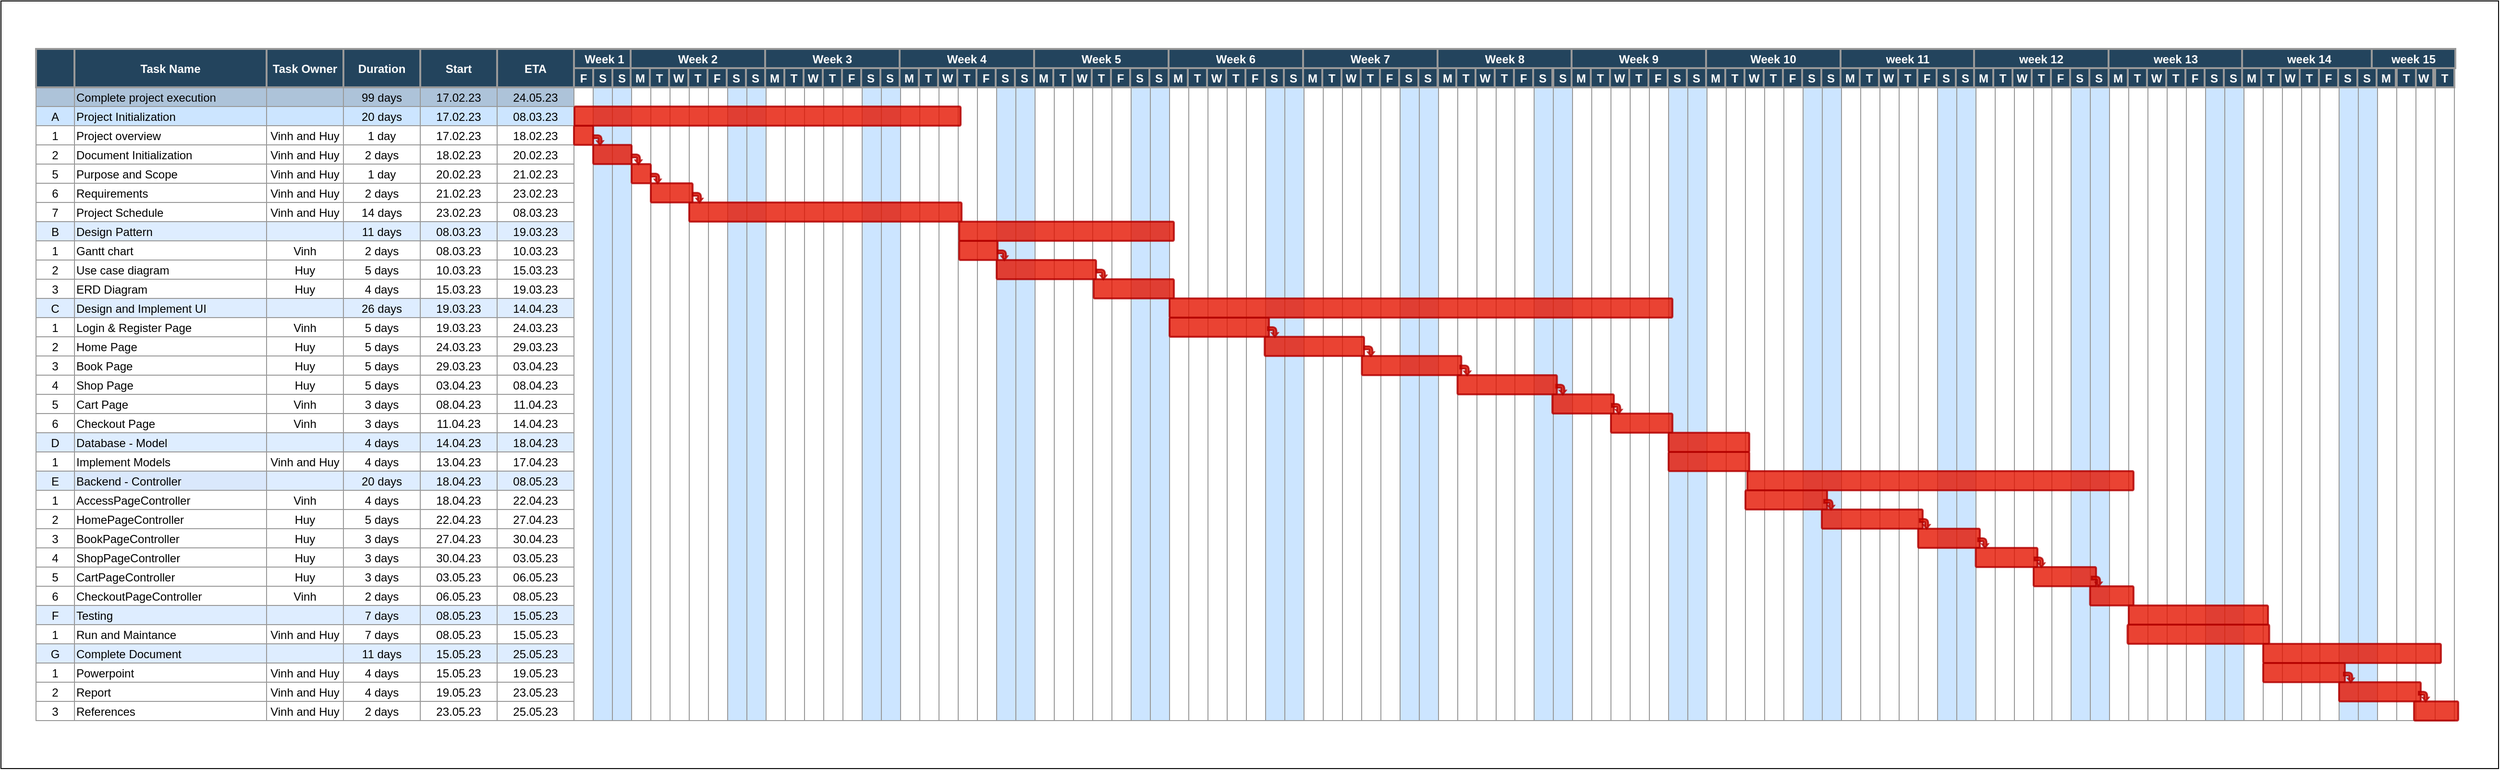 <mxfile version="21.2.8" type="device">
  <diagram name="Page-1" id="8378b5f6-a2b2-b727-a746-972ab9d02e00">
    <mxGraphModel dx="1546" dy="1087" grid="1" gridSize="10" guides="1" tooltips="1" connect="0" arrows="1" fold="1" page="1" pageScale="1.5" pageWidth="1169" pageHeight="827" background="none" math="0" shadow="0">
      <root>
        <mxCell id="0" />
        <mxCell id="1" parent="0" />
        <mxCell id="PKh9Vj9JBxwzqT7HPsBS-311" value="" style="rounded=0;whiteSpace=wrap;html=1;" parent="1" vertex="1">
          <mxGeometry x="90" y="290" width="2600" height="800" as="geometry" />
        </mxCell>
        <mxCell id="63" value="" style="strokeColor=#999999;fillColor=#ADC3D9" parent="1" vertex="1">
          <mxGeometry x="126.5" y="380" width="40" height="20" as="geometry" />
        </mxCell>
        <mxCell id="64" value="Complete project execution" style="align=left;strokeColor=#999999;fillColor=#ADC3D9" parent="1" vertex="1">
          <mxGeometry x="166.5" y="380" width="200" height="20" as="geometry" />
        </mxCell>
        <mxCell id="65" value="99 days" style="strokeColor=#999999;fillColor=#ADC3D9" parent="1" vertex="1">
          <mxGeometry x="446.5" y="380" width="80.0" height="20" as="geometry" />
        </mxCell>
        <mxCell id="66" value="17.02.23" style="strokeColor=#999999;fillColor=#ADC3D9" parent="1" vertex="1">
          <mxGeometry x="526.5" y="380" width="80.0" height="20" as="geometry" />
        </mxCell>
        <mxCell id="67" value="24.05.23" style="strokeColor=#999999;fillColor=#ADC3D9" parent="1" vertex="1">
          <mxGeometry x="606.5" y="380.0" width="80.0" height="20" as="geometry" />
        </mxCell>
        <mxCell id="68" value="" style="strokeColor=#999999;" parent="1" vertex="1">
          <mxGeometry x="686.5" y="380" width="20" height="660" as="geometry" />
        </mxCell>
        <mxCell id="69" value="A" style="strokeColor=#999999;fillColor=#CCE5FF" parent="1" vertex="1">
          <mxGeometry x="126.5" y="400.0" width="40" height="20" as="geometry" />
        </mxCell>
        <mxCell id="70" value="Project Initialization" style="align=left;strokeColor=#999999;fillColor=#CCE5FF" parent="1" vertex="1">
          <mxGeometry x="166.5" y="400.0" width="200" height="20" as="geometry" />
        </mxCell>
        <mxCell id="71" value="20 days" style="strokeColor=#999999;fillColor=#CCE5FF" parent="1" vertex="1">
          <mxGeometry x="446.5" y="400.0" width="80.0" height="20" as="geometry" />
        </mxCell>
        <mxCell id="72" value="17.02.23" style="strokeColor=#999999;fillColor=#CCE5FF" parent="1" vertex="1">
          <mxGeometry x="526.5" y="400.0" width="80.0" height="20" as="geometry" />
        </mxCell>
        <mxCell id="73" value="08.03.23" style="strokeColor=#999999;fillColor=#CCE5FF" parent="1" vertex="1">
          <mxGeometry x="606.5" y="400.0" width="80.0" height="20" as="geometry" />
        </mxCell>
        <mxCell id="74" value="1" style="strokeColor=#999999;" parent="1" vertex="1">
          <mxGeometry x="126.5" y="420.0" width="40" height="20" as="geometry" />
        </mxCell>
        <mxCell id="75" value="Project overview " style="align=left;strokeColor=#999999;" parent="1" vertex="1">
          <mxGeometry x="166.5" y="420.0" width="200" height="20.0" as="geometry" />
        </mxCell>
        <mxCell id="76" value="1 day" style="strokeColor=#999999;" parent="1" vertex="1">
          <mxGeometry x="446.5" y="420.0" width="80.0" height="20" as="geometry" />
        </mxCell>
        <mxCell id="77" value="17.02.23" style="strokeColor=#999999;" parent="1" vertex="1">
          <mxGeometry x="526.5" y="420.0" width="80.0" height="20" as="geometry" />
        </mxCell>
        <mxCell id="78" value="18.02.23" style="strokeColor=#999999;" parent="1" vertex="1">
          <mxGeometry x="606.5" y="420" width="80.0" height="20" as="geometry" />
        </mxCell>
        <mxCell id="79" value="2" style="strokeColor=#999999;" parent="1" vertex="1">
          <mxGeometry x="126.5" y="440.0" width="40" height="20" as="geometry" />
        </mxCell>
        <mxCell id="80" value="Document Initialization" style="align=left;strokeColor=#999999;" parent="1" vertex="1">
          <mxGeometry x="166.5" y="440.0" width="200" height="20" as="geometry" />
        </mxCell>
        <mxCell id="81" value="2 days" style="strokeColor=#999999;" parent="1" vertex="1">
          <mxGeometry x="446.5" y="440.0" width="80.0" height="20" as="geometry" />
        </mxCell>
        <mxCell id="82" value="18.02.23" style="strokeColor=#999999;" parent="1" vertex="1">
          <mxGeometry x="526.5" y="440.0" width="80.0" height="20" as="geometry" />
        </mxCell>
        <mxCell id="83" value="20.02.23" style="strokeColor=#999999;" parent="1" vertex="1">
          <mxGeometry x="606.5" y="440.0" width="80.0" height="20" as="geometry" />
        </mxCell>
        <mxCell id="84" value="5" style="strokeColor=#999999;" parent="1" vertex="1">
          <mxGeometry x="126.5" y="460.0" width="40" height="20" as="geometry" />
        </mxCell>
        <mxCell id="85" value="Purpose and Scope" style="align=left;strokeColor=#999999;" parent="1" vertex="1">
          <mxGeometry x="166.5" y="460.0" width="200" height="20" as="geometry" />
        </mxCell>
        <mxCell id="86" value="1 day" style="strokeColor=#999999;" parent="1" vertex="1">
          <mxGeometry x="446.5" y="460.0" width="80.0" height="20" as="geometry" />
        </mxCell>
        <mxCell id="87" value="20.02.23" style="strokeColor=#999999;" parent="1" vertex="1">
          <mxGeometry x="526.5" y="460.0" width="80.0" height="20" as="geometry" />
        </mxCell>
        <mxCell id="88" value="21.02.23" style="strokeColor=#999999;" parent="1" vertex="1">
          <mxGeometry x="606.5" y="460.0" width="80.0" height="20" as="geometry" />
        </mxCell>
        <mxCell id="89" value="6" style="strokeColor=#999999;" parent="1" vertex="1">
          <mxGeometry x="126.5" y="480.0" width="40" height="20" as="geometry" />
        </mxCell>
        <mxCell id="90" value="Requirements" style="align=left;strokeColor=#999999;" parent="1" vertex="1">
          <mxGeometry x="166.5" y="480.0" width="200" height="20" as="geometry" />
        </mxCell>
        <mxCell id="91" value="2 days" style="strokeColor=#999999;" parent="1" vertex="1">
          <mxGeometry x="446.5" y="480.0" width="80.0" height="20" as="geometry" />
        </mxCell>
        <mxCell id="92" value="21.02.23" style="strokeColor=#999999;" parent="1" vertex="1">
          <mxGeometry x="526.5" y="480.0" width="80.0" height="20" as="geometry" />
        </mxCell>
        <mxCell id="93" value="23.02.23" style="strokeColor=#999999;" parent="1" vertex="1">
          <mxGeometry x="606.5" y="480.0" width="80.0" height="20" as="geometry" />
        </mxCell>
        <mxCell id="94" value="7" style="strokeColor=#999999;" parent="1" vertex="1">
          <mxGeometry x="126.5" y="500.0" width="40" height="20" as="geometry" />
        </mxCell>
        <mxCell id="95" value="Project Schedule" style="align=left;strokeColor=#999999;" parent="1" vertex="1">
          <mxGeometry x="166.5" y="500.0" width="200" height="20" as="geometry" />
        </mxCell>
        <mxCell id="96" value="14 days" style="strokeColor=#999999;" parent="1" vertex="1">
          <mxGeometry x="446.5" y="500.0" width="80.0" height="20" as="geometry" />
        </mxCell>
        <mxCell id="97" value="23.02.23" style="strokeColor=#999999;" parent="1" vertex="1">
          <mxGeometry x="526.5" y="500.0" width="80.0" height="20" as="geometry" />
        </mxCell>
        <mxCell id="98" value="08.03.23" style="strokeColor=#999999;" parent="1" vertex="1">
          <mxGeometry x="606.5" y="500.0" width="80.0" height="20" as="geometry" />
        </mxCell>
        <mxCell id="99" value="B" style="strokeColor=#999999;fillColor=#DEEDFF;" parent="1" vertex="1">
          <mxGeometry x="126.5" y="520.0" width="40" height="20" as="geometry" />
        </mxCell>
        <mxCell id="100" value="Design Pattern" style="align=left;strokeColor=#999999;fillColor=#DEEDFF;" parent="1" vertex="1">
          <mxGeometry x="166.5" y="520.0" width="200" height="20" as="geometry" />
        </mxCell>
        <mxCell id="101" value="11 days" style="strokeColor=#999999;fillColor=#DEEDFF;" parent="1" vertex="1">
          <mxGeometry x="446.5" y="520.0" width="80.0" height="20" as="geometry" />
        </mxCell>
        <mxCell id="102" value="08.03.23" style="strokeColor=#999999;fillColor=#DEEDFF;" parent="1" vertex="1">
          <mxGeometry x="526.5" y="520.0" width="80.0" height="20" as="geometry" />
        </mxCell>
        <mxCell id="103" value="19.03.23" style="strokeColor=#999999;fillColor=#DEEDFF;" parent="1" vertex="1">
          <mxGeometry x="606.5" y="520.0" width="80.0" height="20" as="geometry" />
        </mxCell>
        <mxCell id="104" value="1" style="strokeColor=#999999;" parent="1" vertex="1">
          <mxGeometry x="126.5" y="540.0" width="40" height="20" as="geometry" />
        </mxCell>
        <mxCell id="105" value="Gantt chart" style="align=left;strokeColor=#999999;" parent="1" vertex="1">
          <mxGeometry x="166.5" y="540.0" width="200" height="20.0" as="geometry" />
        </mxCell>
        <mxCell id="106" value="2 days" style="strokeColor=#999999;" parent="1" vertex="1">
          <mxGeometry x="446.5" y="540.0" width="80.0" height="20" as="geometry" />
        </mxCell>
        <mxCell id="107" value="08.03.23" style="strokeColor=#999999;" parent="1" vertex="1">
          <mxGeometry x="526.5" y="540.0" width="80.0" height="20" as="geometry" />
        </mxCell>
        <mxCell id="108" value="10.03.23" style="strokeColor=#999999;fillColor=default;gradientColor=none;" parent="1" vertex="1">
          <mxGeometry x="606.5" y="540.0" width="80.0" height="20" as="geometry" />
        </mxCell>
        <mxCell id="109" value="2" style="strokeColor=#999999;" parent="1" vertex="1">
          <mxGeometry x="126.5" y="560.0" width="40" height="20" as="geometry" />
        </mxCell>
        <mxCell id="110" value="Use case diagram" style="align=left;strokeColor=#999999;" parent="1" vertex="1">
          <mxGeometry x="166.5" y="560.0" width="200" height="20" as="geometry" />
        </mxCell>
        <mxCell id="111" value="5 days" style="strokeColor=#999999;" parent="1" vertex="1">
          <mxGeometry x="446.5" y="560.0" width="80.0" height="20" as="geometry" />
        </mxCell>
        <mxCell id="112" value="10.03.23" style="strokeColor=#999999;" parent="1" vertex="1">
          <mxGeometry x="526.5" y="560.0" width="80.0" height="20" as="geometry" />
        </mxCell>
        <mxCell id="113" value="15.03.23" style="strokeColor=#999999;" parent="1" vertex="1">
          <mxGeometry x="606.5" y="560.0" width="80.0" height="20" as="geometry" />
        </mxCell>
        <mxCell id="114" value="3" style="strokeColor=#999999;" parent="1" vertex="1">
          <mxGeometry x="126.5" y="580.0" width="40" height="20" as="geometry" />
        </mxCell>
        <mxCell id="115" value="ERD Diagram" style="align=left;strokeColor=#999999;" parent="1" vertex="1">
          <mxGeometry x="166.5" y="580.0" width="200" height="20" as="geometry" />
        </mxCell>
        <mxCell id="116" value="4 days" style="strokeColor=#999999;" parent="1" vertex="1">
          <mxGeometry x="446.5" y="580.0" width="80.0" height="20" as="geometry" />
        </mxCell>
        <mxCell id="117" value="15.03.23" style="strokeColor=#999999;" parent="1" vertex="1">
          <mxGeometry x="526.5" y="580.0" width="80.0" height="20" as="geometry" />
        </mxCell>
        <mxCell id="118" value="19.03.23" style="strokeColor=#999999;" parent="1" vertex="1">
          <mxGeometry x="606.5" y="580.0" width="80.0" height="20" as="geometry" />
        </mxCell>
        <mxCell id="119" value="C" style="strokeColor=#999999;fillColor=#DEEDFF;" parent="1" vertex="1">
          <mxGeometry x="126.5" y="600.0" width="40" height="20" as="geometry" />
        </mxCell>
        <mxCell id="120" value="Design and Implement UI" style="align=left;strokeColor=#999999;fillColor=#DEEDFF;" parent="1" vertex="1">
          <mxGeometry x="166.5" y="600.0" width="200" height="20" as="geometry" />
        </mxCell>
        <mxCell id="121" value="26 days" style="strokeColor=#999999;fillColor=#DEEDFF;" parent="1" vertex="1">
          <mxGeometry x="446.5" y="600.0" width="80.0" height="20" as="geometry" />
        </mxCell>
        <mxCell id="122" value="19.03.23" style="strokeColor=#999999;fillColor=#DEEDFF;" parent="1" vertex="1">
          <mxGeometry x="526.5" y="600.0" width="80.0" height="20" as="geometry" />
        </mxCell>
        <mxCell id="123" value="14.04.23" style="strokeColor=#999999;fillColor=#DEEDFF;" parent="1" vertex="1">
          <mxGeometry x="606.5" y="600.0" width="80.0" height="20" as="geometry" />
        </mxCell>
        <mxCell id="124" value="1" style="strokeColor=#999999;" parent="1" vertex="1">
          <mxGeometry x="126.5" y="620.0" width="40" height="20" as="geometry" />
        </mxCell>
        <mxCell id="125" value="Login &amp; Register Page" style="align=left;strokeColor=#999999;" parent="1" vertex="1">
          <mxGeometry x="166.5" y="620.0" width="200" height="20" as="geometry" />
        </mxCell>
        <mxCell id="126" value="5 days" style="strokeColor=#999999;" parent="1" vertex="1">
          <mxGeometry x="446.5" y="620.0" width="80.0" height="20" as="geometry" />
        </mxCell>
        <mxCell id="127" value="19.03.23" style="strokeColor=#999999;" parent="1" vertex="1">
          <mxGeometry x="526.5" y="620.0" width="80.0" height="20" as="geometry" />
        </mxCell>
        <mxCell id="128" value="24.03.23" style="strokeColor=#999999;" parent="1" vertex="1">
          <mxGeometry x="606.5" y="620.0" width="80.0" height="20" as="geometry" />
        </mxCell>
        <mxCell id="129" value="2" style="strokeColor=#999999;" parent="1" vertex="1">
          <mxGeometry x="126.5" y="640.0" width="40" height="20" as="geometry" />
        </mxCell>
        <mxCell id="130" value="Home Page" style="align=left;strokeColor=#999999;" parent="1" vertex="1">
          <mxGeometry x="166.5" y="640.0" width="200" height="20" as="geometry" />
        </mxCell>
        <mxCell id="131" value="5 days" style="strokeColor=#999999;" parent="1" vertex="1">
          <mxGeometry x="446.5" y="640.0" width="80.0" height="20" as="geometry" />
        </mxCell>
        <mxCell id="132" value="24.03.23" style="strokeColor=#999999;" parent="1" vertex="1">
          <mxGeometry x="526.5" y="640.0" width="80.0" height="20" as="geometry" />
        </mxCell>
        <mxCell id="133" value="29.03.23" style="strokeColor=#999999;" parent="1" vertex="1">
          <mxGeometry x="606.5" y="640.0" width="80.0" height="20" as="geometry" />
        </mxCell>
        <mxCell id="134" value="3" style="strokeColor=#999999;fillColor=#FFFFFF" parent="1" vertex="1">
          <mxGeometry x="126.5" y="660.0" width="40" height="20" as="geometry" />
        </mxCell>
        <mxCell id="135" value="Book Page" style="align=left;strokeColor=#999999;fillColor=#FFFFFF" parent="1" vertex="1">
          <mxGeometry x="166.5" y="660.0" width="200" height="20" as="geometry" />
        </mxCell>
        <mxCell id="136" value="5 days" style="strokeColor=#999999;fillColor=#FFFFFF" parent="1" vertex="1">
          <mxGeometry x="446.5" y="660.0" width="80.0" height="20" as="geometry" />
        </mxCell>
        <mxCell id="137" value="29.03.23" style="strokeColor=#999999;fillColor=#FFFFFF" parent="1" vertex="1">
          <mxGeometry x="526.5" y="660.0" width="80.0" height="20" as="geometry" />
        </mxCell>
        <mxCell id="138" value="03.04.23" style="strokeColor=#999999;fillColor=#FFFFFF" parent="1" vertex="1">
          <mxGeometry x="606.5" y="660.0" width="80.0" height="20" as="geometry" />
        </mxCell>
        <mxCell id="139" value="4" style="strokeColor=#999999;" parent="1" vertex="1">
          <mxGeometry x="126.5" y="680.0" width="40" height="20" as="geometry" />
        </mxCell>
        <mxCell id="140" value="Shop Page" style="align=left;strokeColor=#999999;" parent="1" vertex="1">
          <mxGeometry x="166.5" y="680.0" width="200" height="20" as="geometry" />
        </mxCell>
        <mxCell id="141" value="5 days" style="strokeColor=#999999;" parent="1" vertex="1">
          <mxGeometry x="446.5" y="680.0" width="80.0" height="20" as="geometry" />
        </mxCell>
        <mxCell id="142" value="03.04.23" style="strokeColor=#999999;" parent="1" vertex="1">
          <mxGeometry x="526.5" y="680.0" width="80.0" height="20" as="geometry" />
        </mxCell>
        <mxCell id="143" value="08.04.23" style="strokeColor=#999999;" parent="1" vertex="1">
          <mxGeometry x="606.5" y="680.0" width="80.0" height="20" as="geometry" />
        </mxCell>
        <mxCell id="144" value="5" style="strokeColor=#999999;" parent="1" vertex="1">
          <mxGeometry x="126.5" y="700.0" width="40" height="20" as="geometry" />
        </mxCell>
        <mxCell id="145" value="Cart Page" style="align=left;strokeColor=#999999;" parent="1" vertex="1">
          <mxGeometry x="166.5" y="700.0" width="200" height="20" as="geometry" />
        </mxCell>
        <mxCell id="146" value="3 days" style="strokeColor=#999999;" parent="1" vertex="1">
          <mxGeometry x="446.5" y="700.0" width="80.0" height="20" as="geometry" />
        </mxCell>
        <mxCell id="147" value="08.04.23" style="strokeColor=#999999;" parent="1" vertex="1">
          <mxGeometry x="526.5" y="700.0" width="80.0" height="20" as="geometry" />
        </mxCell>
        <mxCell id="148" value="11.04.23" style="strokeColor=#999999;" parent="1" vertex="1">
          <mxGeometry x="606.5" y="700.0" width="80.0" height="20" as="geometry" />
        </mxCell>
        <mxCell id="149" value="6" style="strokeColor=#999999;" parent="1" vertex="1">
          <mxGeometry x="126.5" y="720.0" width="40" height="20" as="geometry" />
        </mxCell>
        <mxCell id="150" value="Checkout Page" style="align=left;strokeColor=#999999;" parent="1" vertex="1">
          <mxGeometry x="166.5" y="720.0" width="200" height="20" as="geometry" />
        </mxCell>
        <mxCell id="151" value="3 days" style="strokeColor=#999999;" parent="1" vertex="1">
          <mxGeometry x="446.5" y="720.0" width="80.0" height="20" as="geometry" />
        </mxCell>
        <mxCell id="152" value="11.04.23" style="strokeColor=#999999;" parent="1" vertex="1">
          <mxGeometry x="526.5" y="720.0" width="80.0" height="20" as="geometry" />
        </mxCell>
        <mxCell id="153" value="14.04.23" style="strokeColor=#999999;" parent="1" vertex="1">
          <mxGeometry x="606.5" y="720.0" width="80.0" height="20" as="geometry" />
        </mxCell>
        <mxCell id="154" value="D" style="strokeColor=#999999;fillColor=#DEEDFF;" parent="1" vertex="1">
          <mxGeometry x="126.5" y="740.0" width="40" height="20" as="geometry" />
        </mxCell>
        <mxCell id="155" value="Database - Model" style="align=left;strokeColor=#999999;fillColor=#DEEDFF;" parent="1" vertex="1">
          <mxGeometry x="166.5" y="740.0" width="200" height="20" as="geometry" />
        </mxCell>
        <mxCell id="156" value="4 days" style="strokeColor=#999999;fillColor=#DEEDFF;" parent="1" vertex="1">
          <mxGeometry x="446.5" y="740.0" width="80.0" height="20" as="geometry" />
        </mxCell>
        <mxCell id="157" value="14.04.23" style="strokeColor=#999999;fillColor=#DEEDFF;" parent="1" vertex="1">
          <mxGeometry x="526.5" y="740.0" width="80.0" height="20" as="geometry" />
        </mxCell>
        <mxCell id="158" value="18.04.23" style="strokeColor=#999999;fillColor=#DEEDFF;" parent="1" vertex="1">
          <mxGeometry x="606.5" y="740.0" width="80.0" height="20" as="geometry" />
        </mxCell>
        <mxCell id="159" value="1" style="strokeColor=#999999;" parent="1" vertex="1">
          <mxGeometry x="126.5" y="760.0" width="40" height="20" as="geometry" />
        </mxCell>
        <mxCell id="160" value="Implement Models" style="align=left;strokeColor=#999999;" parent="1" vertex="1">
          <mxGeometry x="166.5" y="760.0" width="200" height="20" as="geometry" />
        </mxCell>
        <mxCell id="161" value="4 days" style="strokeColor=#999999;" parent="1" vertex="1">
          <mxGeometry x="446.5" y="760.0" width="80.0" height="20" as="geometry" />
        </mxCell>
        <mxCell id="162" value="13.04.23" style="strokeColor=#999999;" parent="1" vertex="1">
          <mxGeometry x="526.5" y="760.0" width="80.0" height="20" as="geometry" />
        </mxCell>
        <mxCell id="163" value="17.04.23" style="strokeColor=#999999;" parent="1" vertex="1">
          <mxGeometry x="606.5" y="760.0" width="80.0" height="20" as="geometry" />
        </mxCell>
        <mxCell id="164" value="E" style="strokeColor=#999999;fillColor=#DEEDFF;" parent="1" vertex="1">
          <mxGeometry x="126.5" y="780.0" width="40" height="20" as="geometry" />
        </mxCell>
        <mxCell id="165" value="Backend - Controller" style="align=left;strokeColor=#999999;fillColor=#dae8fc;" parent="1" vertex="1">
          <mxGeometry x="166.5" y="780.0" width="200" height="20" as="geometry" />
        </mxCell>
        <mxCell id="166" value="20 days" style="strokeColor=#999999;fillColor=#DEEDFF;" parent="1" vertex="1">
          <mxGeometry x="446.5" y="780.0" width="80.0" height="20" as="geometry" />
        </mxCell>
        <mxCell id="167" value="18.04.23" style="strokeColor=#999999;fillColor=#DEEDFF;" parent="1" vertex="1">
          <mxGeometry x="526.5" y="780.0" width="80.0" height="20" as="geometry" />
        </mxCell>
        <mxCell id="168" value="08.05.23" style="strokeColor=#999999;fillColor=#DEEDFF;" parent="1" vertex="1">
          <mxGeometry x="606.5" y="780.0" width="80.0" height="20" as="geometry" />
        </mxCell>
        <mxCell id="169" value="1" style="strokeColor=#999999;" parent="1" vertex="1">
          <mxGeometry x="126.5" y="800.0" width="40" height="20" as="geometry" />
        </mxCell>
        <mxCell id="170" value="AccessPageController" style="align=left;strokeColor=#999999;" parent="1" vertex="1">
          <mxGeometry x="166.5" y="800.0" width="200" height="20" as="geometry" />
        </mxCell>
        <mxCell id="171" value="4 days" style="strokeColor=#999999;" parent="1" vertex="1">
          <mxGeometry x="446.5" y="800.0" width="80.0" height="20" as="geometry" />
        </mxCell>
        <mxCell id="172" value="18.04.23" style="strokeColor=#999999;" parent="1" vertex="1">
          <mxGeometry x="526.5" y="800.0" width="80.0" height="20" as="geometry" />
        </mxCell>
        <mxCell id="173" value="22.04.23" style="strokeColor=#999999;" parent="1" vertex="1">
          <mxGeometry x="606.5" y="800.0" width="80.0" height="20" as="geometry" />
        </mxCell>
        <mxCell id="174" value="2" style="strokeColor=#999999;" parent="1" vertex="1">
          <mxGeometry x="126.5" y="820.0" width="40" height="20" as="geometry" />
        </mxCell>
        <mxCell id="175" value="HomePageController" style="align=left;strokeColor=#999999;" parent="1" vertex="1">
          <mxGeometry x="166.5" y="820.0" width="200" height="20" as="geometry" />
        </mxCell>
        <mxCell id="176" value="5 days" style="strokeColor=#999999;" parent="1" vertex="1">
          <mxGeometry x="446.5" y="820.0" width="80.0" height="20" as="geometry" />
        </mxCell>
        <mxCell id="177" value="22.04.23" style="strokeColor=#999999;" parent="1" vertex="1">
          <mxGeometry x="526.5" y="820.0" width="80.0" height="20" as="geometry" />
        </mxCell>
        <mxCell id="178" value="27.04.23" style="strokeColor=#999999;" parent="1" vertex="1">
          <mxGeometry x="606.5" y="820.0" width="80.0" height="20" as="geometry" />
        </mxCell>
        <mxCell id="179" value="3" style="strokeColor=#999999;" parent="1" vertex="1">
          <mxGeometry x="126.5" y="840.0" width="40" height="20" as="geometry" />
        </mxCell>
        <mxCell id="180" value="BookPageController" style="align=left;strokeColor=#999999;" parent="1" vertex="1">
          <mxGeometry x="166.5" y="840.0" width="200" height="20" as="geometry" />
        </mxCell>
        <mxCell id="181" value="3 days" style="strokeColor=#999999;" parent="1" vertex="1">
          <mxGeometry x="446.5" y="840.0" width="80.0" height="20" as="geometry" />
        </mxCell>
        <mxCell id="182" value="27.04.23" style="strokeColor=#999999;" parent="1" vertex="1">
          <mxGeometry x="526.5" y="840.0" width="80.0" height="20" as="geometry" />
        </mxCell>
        <mxCell id="183" value="30.04.23" style="strokeColor=#999999;" parent="1" vertex="1">
          <mxGeometry x="606.5" y="840.0" width="80.0" height="20" as="geometry" />
        </mxCell>
        <mxCell id="184" value="4" style="strokeColor=#999999;" parent="1" vertex="1">
          <mxGeometry x="126.5" y="860.0" width="40" height="20" as="geometry" />
        </mxCell>
        <mxCell id="185" value="ShopPageController" style="align=left;strokeColor=#999999;" parent="1" vertex="1">
          <mxGeometry x="166.5" y="860.0" width="200" height="20" as="geometry" />
        </mxCell>
        <mxCell id="186" value="3 days" style="strokeColor=#999999;" parent="1" vertex="1">
          <mxGeometry x="446.5" y="860.0" width="80.0" height="20" as="geometry" />
        </mxCell>
        <mxCell id="187" value="30.04.23" style="strokeColor=#999999;" parent="1" vertex="1">
          <mxGeometry x="526.5" y="860.0" width="80.0" height="20" as="geometry" />
        </mxCell>
        <mxCell id="188" value="03.05.23" style="strokeColor=#999999;" parent="1" vertex="1">
          <mxGeometry x="606.5" y="860.0" width="80.0" height="20" as="geometry" />
        </mxCell>
        <mxCell id="189" value="5" style="strokeColor=#999999;" parent="1" vertex="1">
          <mxGeometry x="126.5" y="880.0" width="40" height="20" as="geometry" />
        </mxCell>
        <mxCell id="190" value="CartPageController" style="align=left;strokeColor=#999999;" parent="1" vertex="1">
          <mxGeometry x="166.5" y="880.0" width="200" height="20" as="geometry" />
        </mxCell>
        <mxCell id="191" value="3 days" style="strokeColor=#999999;" parent="1" vertex="1">
          <mxGeometry x="446.5" y="880.0" width="80.0" height="20" as="geometry" />
        </mxCell>
        <mxCell id="192" value="03.05.23" style="strokeColor=#999999;" parent="1" vertex="1">
          <mxGeometry x="526.5" y="880.0" width="80.0" height="20" as="geometry" />
        </mxCell>
        <mxCell id="193" value="06.05.23" style="strokeColor=#999999;" parent="1" vertex="1">
          <mxGeometry x="606.5" y="880.0" width="80.0" height="20" as="geometry" />
        </mxCell>
        <mxCell id="194" value="" style="strokeColor=#999999;fillColor=#CCE5FF;" parent="1" vertex="1">
          <mxGeometry x="706.5" y="380" width="20" height="660" as="geometry" />
        </mxCell>
        <mxCell id="195" value="" style="strokeColor=#999999;fillColor=#CCE5FF;" parent="1" vertex="1">
          <mxGeometry x="726.5" y="380" width="20" height="660" as="geometry" />
        </mxCell>
        <mxCell id="196" value="" style="strokeColor=#999999;" parent="1" vertex="1">
          <mxGeometry x="746.5" y="380" width="20" height="660" as="geometry" />
        </mxCell>
        <mxCell id="197" value="" style="strokeColor=#999999;" parent="1" vertex="1">
          <mxGeometry x="766.5" y="380" width="20" height="660" as="geometry" />
        </mxCell>
        <mxCell id="198" value="" style="strokeColor=#999999;fillColor=default;" parent="1" vertex="1">
          <mxGeometry x="786.5" y="380" width="20" height="660" as="geometry" />
        </mxCell>
        <mxCell id="199" value="" style="strokeColor=#999999;fillColor=default;" parent="1" vertex="1">
          <mxGeometry x="806.5" y="380" width="20" height="660" as="geometry" />
        </mxCell>
        <mxCell id="200" value="" style="strokeColor=#999999;" parent="1" vertex="1">
          <mxGeometry x="826.5" y="380" width="20" height="660" as="geometry" />
        </mxCell>
        <mxCell id="201" value="" style="strokeColor=#999999;fillColor=#CCE5FF;" parent="1" vertex="1">
          <mxGeometry x="846.5" y="380" width="20" height="660" as="geometry" />
        </mxCell>
        <mxCell id="202" value="" style="strokeColor=#999999;fillColor=#CCE5FF;" parent="1" vertex="1">
          <mxGeometry x="866.5" y="380" width="20" height="660" as="geometry" />
        </mxCell>
        <mxCell id="203" value="" style="strokeColor=#999999;" parent="1" vertex="1">
          <mxGeometry x="886.5" y="380" width="20" height="660" as="geometry" />
        </mxCell>
        <mxCell id="204" value="" style="strokeColor=#999999;" parent="1" vertex="1">
          <mxGeometry x="906.5" y="380" width="20" height="660" as="geometry" />
        </mxCell>
        <mxCell id="205" value="" style="strokeColor=#999999;fillColor=default;" parent="1" vertex="1">
          <mxGeometry x="926.5" y="380" width="20" height="660" as="geometry" />
        </mxCell>
        <mxCell id="206" value="" style="strokeColor=#999999;fillColor=default;" parent="1" vertex="1">
          <mxGeometry x="946.5" y="380" width="20" height="660" as="geometry" />
        </mxCell>
        <mxCell id="207" value="" style="strokeColor=#999999;" parent="1" vertex="1">
          <mxGeometry x="966.5" y="380" width="20" height="660" as="geometry" />
        </mxCell>
        <mxCell id="208" value="" style="strokeColor=#999999;fillColor=#CCE5FF;" parent="1" vertex="1">
          <mxGeometry x="986.5" y="380" width="20" height="660" as="geometry" />
        </mxCell>
        <mxCell id="209" value="" style="strokeColor=#999999;fillColor=#CCE5FF;" parent="1" vertex="1">
          <mxGeometry x="1006.5" y="380" width="20" height="660" as="geometry" />
        </mxCell>
        <mxCell id="210" value="" style="strokeColor=#999999;" parent="1" vertex="1">
          <mxGeometry x="1026.5" y="380" width="20" height="660" as="geometry" />
        </mxCell>
        <mxCell id="211" value="" style="strokeColor=#999999;" parent="1" vertex="1">
          <mxGeometry x="1046.5" y="380" width="20" height="660" as="geometry" />
        </mxCell>
        <mxCell id="212" value="" style="strokeColor=#999999;fillColor=default;" parent="1" vertex="1">
          <mxGeometry x="1066.5" y="380" width="20" height="660" as="geometry" />
        </mxCell>
        <mxCell id="213" value="" style="strokeColor=#999999;fillColor=default;" parent="1" vertex="1">
          <mxGeometry x="1086.5" y="380" width="20" height="660" as="geometry" />
        </mxCell>
        <mxCell id="214" value="" style="strokeColor=#999999;" parent="1" vertex="1">
          <mxGeometry x="1106.5" y="380" width="20" height="660" as="geometry" />
        </mxCell>
        <mxCell id="215" value="" style="strokeColor=#999999;fillColor=#CCE5FF;" parent="1" vertex="1">
          <mxGeometry x="1126.5" y="380" width="20" height="660" as="geometry" />
        </mxCell>
        <mxCell id="216" value="" style="strokeColor=#999999;fillColor=#CCE5FF;" parent="1" vertex="1">
          <mxGeometry x="1146.5" y="380" width="20" height="660" as="geometry" />
        </mxCell>
        <mxCell id="217" value="" style="strokeColor=#999999;" parent="1" vertex="1">
          <mxGeometry x="1166.5" y="380" width="20" height="660" as="geometry" />
        </mxCell>
        <mxCell id="218" value="" style="strokeColor=#999999;" parent="1" vertex="1">
          <mxGeometry x="1186.5" y="380" width="20" height="660" as="geometry" />
        </mxCell>
        <mxCell id="219" value="" style="strokeColor=#999999;fillColor=default;" parent="1" vertex="1">
          <mxGeometry x="1206.5" y="380" width="20" height="660" as="geometry" />
        </mxCell>
        <mxCell id="220" value="" style="strokeColor=#999999;fillColor=default;" parent="1" vertex="1">
          <mxGeometry x="1226.5" y="380" width="20" height="660" as="geometry" />
        </mxCell>
        <mxCell id="221" value="" style="strokeColor=#999999;" parent="1" vertex="1">
          <mxGeometry x="1246.5" y="380" width="20" height="660" as="geometry" />
        </mxCell>
        <mxCell id="222" value="" style="strokeColor=#999999;fillColor=#CCE5FF;" parent="1" vertex="1">
          <mxGeometry x="1266.5" y="380" width="20" height="660" as="geometry" />
        </mxCell>
        <mxCell id="223" value="" style="strokeColor=#999999;fillColor=#CCE5FF;" parent="1" vertex="1">
          <mxGeometry x="1286.5" y="380" width="20" height="660" as="geometry" />
        </mxCell>
        <mxCell id="224" value="" style="strokeColor=#999999;" parent="1" vertex="1">
          <mxGeometry x="1306.5" y="380" width="20" height="660" as="geometry" />
        </mxCell>
        <mxCell id="225" value="" style="strokeColor=#999999;" parent="1" vertex="1">
          <mxGeometry x="1326.5" y="380" width="20" height="660" as="geometry" />
        </mxCell>
        <mxCell id="226" value="" style="strokeColor=#999999;fillColor=default;" parent="1" vertex="1">
          <mxGeometry x="1346.5" y="380" width="20" height="660" as="geometry" />
        </mxCell>
        <mxCell id="227" value="" style="strokeColor=#999999;fillColor=default;" parent="1" vertex="1">
          <mxGeometry x="1366.5" y="380" width="20" height="660" as="geometry" />
        </mxCell>
        <mxCell id="228" value="" style="strokeColor=#999999;" parent="1" vertex="1">
          <mxGeometry x="1386.5" y="380" width="20" height="660" as="geometry" />
        </mxCell>
        <mxCell id="229" value="" style="strokeColor=#999999;fillColor=#CCE5FF;" parent="1" vertex="1">
          <mxGeometry x="1406.5" y="380" width="20" height="660" as="geometry" />
        </mxCell>
        <mxCell id="230" value="" style="strokeColor=#999999;fillColor=#CCE5FF;" parent="1" vertex="1">
          <mxGeometry x="1426.5" y="380" width="20" height="660" as="geometry" />
        </mxCell>
        <mxCell id="231" value="" style="strokeColor=#999999;" parent="1" vertex="1">
          <mxGeometry x="1446.5" y="380" width="20" height="660" as="geometry" />
        </mxCell>
        <mxCell id="232" value="" style="strokeColor=#999999;" parent="1" vertex="1">
          <mxGeometry x="1466.5" y="380" width="20" height="660" as="geometry" />
        </mxCell>
        <mxCell id="233" value="" style="strokeColor=#999999;fillColor=default;" parent="1" vertex="1">
          <mxGeometry x="1486.5" y="380" width="20" height="660" as="geometry" />
        </mxCell>
        <mxCell id="234" value="" style="strokeColor=#999999;fillColor=default;" parent="1" vertex="1">
          <mxGeometry x="1506.5" y="380" width="20" height="660" as="geometry" />
        </mxCell>
        <mxCell id="235" value="" style="strokeColor=#999999;" parent="1" vertex="1">
          <mxGeometry x="1526.5" y="380" width="20" height="660" as="geometry" />
        </mxCell>
        <mxCell id="236" value="" style="strokeColor=#999999;fillColor=#CCE5FF;" parent="1" vertex="1">
          <mxGeometry x="1546.5" y="380" width="20" height="660" as="geometry" />
        </mxCell>
        <mxCell id="237" value="" style="strokeColor=#999999;fillColor=#CCE5FF;" parent="1" vertex="1">
          <mxGeometry x="1566.5" y="380" width="20" height="660" as="geometry" />
        </mxCell>
        <mxCell id="238" value="" style="strokeColor=#999999;" parent="1" vertex="1">
          <mxGeometry x="1586.5" y="380" width="20" height="660" as="geometry" />
        </mxCell>
        <mxCell id="239" value="" style="strokeColor=#999999;" parent="1" vertex="1">
          <mxGeometry x="1606.5" y="380" width="20" height="660" as="geometry" />
        </mxCell>
        <mxCell id="240" value="" style="strokeColor=#999999;fillColor=default;" parent="1" vertex="1">
          <mxGeometry x="1626.5" y="380" width="20" height="660" as="geometry" />
        </mxCell>
        <mxCell id="241" value="" style="strokeColor=#999999;fillColor=default;" parent="1" vertex="1">
          <mxGeometry x="1646.5" y="380" width="20" height="660" as="geometry" />
        </mxCell>
        <mxCell id="2" value="Task Name" style="fillColor=#23445D;strokeColor=#999999;strokeWidth=2;fontColor=#FFFFFF;fontStyle=1" parent="1" vertex="1">
          <mxGeometry x="166.5" y="340" width="200" height="40" as="geometry" />
        </mxCell>
        <mxCell id="3" value="" style="fillColor=#23445D;strokeColor=#999999;strokeWidth=2;fontColor=#FFFFFF;fontStyle=1" parent="1" vertex="1">
          <mxGeometry x="126.5" y="340" width="40" height="40" as="geometry" />
        </mxCell>
        <mxCell id="4" value="Week 1" style="fillColor=#23445D;strokeColor=#999999;strokeWidth=2;fontColor=#FFFFFF;fontStyle=1" parent="1" vertex="1">
          <mxGeometry x="686.5" y="340" width="63.5" height="20" as="geometry" />
        </mxCell>
        <mxCell id="5" value="F" style="fillColor=#23445D;strokeColor=#999999;strokeWidth=2;fontColor=#FFFFFF;fontStyle=1" parent="1" vertex="1">
          <mxGeometry x="686.5" y="360.0" width="20" height="20" as="geometry" />
        </mxCell>
        <mxCell id="6" value="S" style="fillColor=#23445D;strokeColor=#999999;strokeWidth=2;fontColor=#FFFFFF;fontStyle=1" parent="1" vertex="1">
          <mxGeometry x="706.5" y="360.0" width="20" height="20" as="geometry" />
        </mxCell>
        <mxCell id="7" value="S" style="fillColor=#23445D;strokeColor=#999999;strokeWidth=2;fontColor=#FFFFFF;fontStyle=1" parent="1" vertex="1">
          <mxGeometry x="726.5" y="360.0" width="20" height="20" as="geometry" />
        </mxCell>
        <mxCell id="12" value="Duration" style="fillColor=#23445D;strokeColor=#999999;strokeWidth=2;fontColor=#FFFFFF;fontStyle=1" parent="1" vertex="1">
          <mxGeometry x="446.5" y="340.0" width="80.0" height="40.0" as="geometry" />
        </mxCell>
        <mxCell id="13" value="Start" style="fillColor=#23445D;strokeColor=#999999;strokeWidth=2;fontColor=#FFFFFF;fontStyle=1" parent="1" vertex="1">
          <mxGeometry x="526.5" y="340.0" width="80.0" height="40.0" as="geometry" />
        </mxCell>
        <mxCell id="14" value="ETA" style="fillColor=#23445D;strokeColor=#999999;strokeWidth=2;fontColor=#FFFFFF;fontStyle=1" parent="1" vertex="1">
          <mxGeometry x="606.5" y="340.0" width="80.0" height="40.0" as="geometry" />
        </mxCell>
        <mxCell id="15" value="Week 2" style="fillColor=#23445D;strokeColor=#999999;strokeWidth=2;fontColor=#FFFFFF;fontStyle=1" parent="1" vertex="1">
          <mxGeometry x="745.5" y="340.0" width="140" height="20" as="geometry" />
        </mxCell>
        <mxCell id="16" value="M" style="fillColor=#23445D;strokeColor=#999999;strokeWidth=2;fontColor=#FFFFFF;fontStyle=1" parent="1" vertex="1">
          <mxGeometry x="745.5" y="360.0" width="20" height="20" as="geometry" />
        </mxCell>
        <mxCell id="17" value="T" style="fillColor=#23445D;strokeColor=#999999;strokeWidth=2;fontColor=#FFFFFF;fontStyle=1" parent="1" vertex="1">
          <mxGeometry x="765.5" y="360.0" width="20" height="20" as="geometry" />
        </mxCell>
        <mxCell id="18" value="W" style="fillColor=#23445D;strokeColor=#999999;strokeWidth=2;fontColor=#FFFFFF;fontStyle=1" parent="1" vertex="1">
          <mxGeometry x="785.5" y="360.0" width="20" height="20" as="geometry" />
        </mxCell>
        <mxCell id="19" value="T" style="fillColor=#23445D;strokeColor=#999999;strokeWidth=2;fontColor=#FFFFFF;fontStyle=1" parent="1" vertex="1">
          <mxGeometry x="805.5" y="360.0" width="20" height="20" as="geometry" />
        </mxCell>
        <mxCell id="20" value="F" style="fillColor=#23445D;strokeColor=#999999;strokeWidth=2;fontColor=#FFFFFF;fontStyle=1" parent="1" vertex="1">
          <mxGeometry x="825.5" y="360.0" width="20" height="20" as="geometry" />
        </mxCell>
        <mxCell id="21" value="S" style="fillColor=#23445D;strokeColor=#999999;strokeWidth=2;fontColor=#FFFFFF;fontStyle=1" parent="1" vertex="1">
          <mxGeometry x="845.5" y="360.0" width="20" height="20" as="geometry" />
        </mxCell>
        <mxCell id="22" value="S" style="fillColor=#23445D;strokeColor=#999999;strokeWidth=2;fontColor=#FFFFFF;fontStyle=1" parent="1" vertex="1">
          <mxGeometry x="865.5" y="360.0" width="20" height="20" as="geometry" />
        </mxCell>
        <mxCell id="23" value="Week 3" style="fillColor=#23445D;strokeColor=#999999;strokeWidth=2;fontColor=#FFFFFF;fontStyle=1" parent="1" vertex="1">
          <mxGeometry x="885.5" y="340.0" width="140" height="20" as="geometry" />
        </mxCell>
        <mxCell id="24" value="M" style="fillColor=#23445D;strokeColor=#999999;strokeWidth=2;fontColor=#FFFFFF;fontStyle=1" parent="1" vertex="1">
          <mxGeometry x="885.5" y="360.0" width="20" height="20" as="geometry" />
        </mxCell>
        <mxCell id="25" value="T" style="fillColor=#23445D;strokeColor=#999999;strokeWidth=2;fontColor=#FFFFFF;fontStyle=1" parent="1" vertex="1">
          <mxGeometry x="905.5" y="360.0" width="20" height="20" as="geometry" />
        </mxCell>
        <mxCell id="26" value="W" style="fillColor=#23445D;strokeColor=#999999;strokeWidth=2;fontColor=#FFFFFF;fontStyle=1" parent="1" vertex="1">
          <mxGeometry x="925.5" y="360.0" width="20" height="20" as="geometry" />
        </mxCell>
        <mxCell id="27" value="T" style="fillColor=#23445D;strokeColor=#999999;strokeWidth=2;fontColor=#FFFFFF;fontStyle=1" parent="1" vertex="1">
          <mxGeometry x="945.5" y="360.0" width="20" height="20" as="geometry" />
        </mxCell>
        <mxCell id="28" value="F" style="fillColor=#23445D;strokeColor=#999999;strokeWidth=2;fontColor=#FFFFFF;fontStyle=1" parent="1" vertex="1">
          <mxGeometry x="965.5" y="360.0" width="20" height="20" as="geometry" />
        </mxCell>
        <mxCell id="29" value="S" style="fillColor=#23445D;strokeColor=#999999;strokeWidth=2;fontColor=#FFFFFF;fontStyle=1" parent="1" vertex="1">
          <mxGeometry x="985.5" y="360.0" width="20" height="20" as="geometry" />
        </mxCell>
        <mxCell id="30" value="S" style="fillColor=#23445D;strokeColor=#999999;strokeWidth=2;fontColor=#FFFFFF;fontStyle=1" parent="1" vertex="1">
          <mxGeometry x="1005.5" y="360.0" width="20" height="20" as="geometry" />
        </mxCell>
        <mxCell id="31" value="Week 4" style="fillColor=#23445D;strokeColor=#999999;strokeWidth=2;fontColor=#FFFFFF;fontStyle=1" parent="1" vertex="1">
          <mxGeometry x="1025.5" y="340.0" width="140" height="20" as="geometry" />
        </mxCell>
        <mxCell id="32" value="M" style="fillColor=#23445D;strokeColor=#999999;strokeWidth=2;fontColor=#FFFFFF;fontStyle=1" parent="1" vertex="1">
          <mxGeometry x="1025.5" y="360.0" width="20" height="20" as="geometry" />
        </mxCell>
        <mxCell id="33" value="T" style="fillColor=#23445D;strokeColor=#999999;strokeWidth=2;fontColor=#FFFFFF;fontStyle=1" parent="1" vertex="1">
          <mxGeometry x="1045.5" y="360.0" width="20" height="20" as="geometry" />
        </mxCell>
        <mxCell id="34" value="W" style="fillColor=#23445D;strokeColor=#999999;strokeWidth=2;fontColor=#FFFFFF;fontStyle=1" parent="1" vertex="1">
          <mxGeometry x="1065.5" y="360.0" width="20" height="20" as="geometry" />
        </mxCell>
        <mxCell id="35" value="T" style="fillColor=#23445D;strokeColor=#999999;strokeWidth=2;fontColor=#FFFFFF;fontStyle=1" parent="1" vertex="1">
          <mxGeometry x="1085.5" y="360.0" width="20" height="20" as="geometry" />
        </mxCell>
        <mxCell id="36" value="F" style="fillColor=#23445D;strokeColor=#999999;strokeWidth=2;fontColor=#FFFFFF;fontStyle=1" parent="1" vertex="1">
          <mxGeometry x="1105.5" y="360" width="20" height="20" as="geometry" />
        </mxCell>
        <mxCell id="37" value="S" style="fillColor=#23445D;strokeColor=#999999;strokeWidth=2;fontColor=#FFFFFF;fontStyle=1" parent="1" vertex="1">
          <mxGeometry x="1125.5" y="360" width="20" height="20" as="geometry" />
        </mxCell>
        <mxCell id="38" value="S" style="fillColor=#23445D;strokeColor=#999999;strokeWidth=2;fontColor=#FFFFFF;fontStyle=1" parent="1" vertex="1">
          <mxGeometry x="1145.5" y="360" width="20" height="20" as="geometry" />
        </mxCell>
        <mxCell id="39" value="Week 5" style="fillColor=#23445D;strokeColor=#999999;strokeWidth=2;fontColor=#FFFFFF;fontStyle=1" parent="1" vertex="1">
          <mxGeometry x="1165.5" y="340.0" width="140" height="20" as="geometry" />
        </mxCell>
        <mxCell id="40" value="M" style="fillColor=#23445D;strokeColor=#999999;strokeWidth=2;fontColor=#FFFFFF;fontStyle=1" parent="1" vertex="1">
          <mxGeometry x="1165.5" y="360.0" width="20" height="20" as="geometry" />
        </mxCell>
        <mxCell id="41" value="T" style="fillColor=#23445D;strokeColor=#999999;strokeWidth=2;fontColor=#FFFFFF;fontStyle=1" parent="1" vertex="1">
          <mxGeometry x="1185.5" y="360.0" width="20" height="20" as="geometry" />
        </mxCell>
        <mxCell id="42" value="W" style="fillColor=#23445D;strokeColor=#999999;strokeWidth=2;fontColor=#FFFFFF;fontStyle=1" parent="1" vertex="1">
          <mxGeometry x="1205.5" y="360.0" width="20" height="20" as="geometry" />
        </mxCell>
        <mxCell id="43" value="T" style="fillColor=#23445D;strokeColor=#999999;strokeWidth=2;fontColor=#FFFFFF;fontStyle=1" parent="1" vertex="1">
          <mxGeometry x="1225.5" y="360.0" width="20" height="20" as="geometry" />
        </mxCell>
        <mxCell id="44" value="F" style="fillColor=#23445D;strokeColor=#999999;strokeWidth=2;fontColor=#FFFFFF;fontStyle=1" parent="1" vertex="1">
          <mxGeometry x="1245.5" y="360" width="20" height="20" as="geometry" />
        </mxCell>
        <mxCell id="45" value="S" style="fillColor=#23445D;strokeColor=#999999;strokeWidth=2;fontColor=#FFFFFF;fontStyle=1" parent="1" vertex="1">
          <mxGeometry x="1265.5" y="360" width="20" height="20" as="geometry" />
        </mxCell>
        <mxCell id="46" value="S" style="fillColor=#23445D;strokeColor=#999999;strokeWidth=2;fontColor=#FFFFFF;fontStyle=1" parent="1" vertex="1">
          <mxGeometry x="1285.5" y="360" width="20" height="20" as="geometry" />
        </mxCell>
        <mxCell id="47" value="Week 6" style="fillColor=#23445D;strokeColor=#999999;strokeWidth=2;fontColor=#FFFFFF;fontStyle=1" parent="1" vertex="1">
          <mxGeometry x="1305.5" y="340" width="140" height="20" as="geometry" />
        </mxCell>
        <mxCell id="48" value="M" style="fillColor=#23445D;strokeColor=#999999;strokeWidth=2;fontColor=#FFFFFF;fontStyle=1" parent="1" vertex="1">
          <mxGeometry x="1305.5" y="360" width="20" height="20" as="geometry" />
        </mxCell>
        <mxCell id="49" value="T" style="fillColor=#23445D;strokeColor=#999999;strokeWidth=2;fontColor=#FFFFFF;fontStyle=1" parent="1" vertex="1">
          <mxGeometry x="1325.5" y="360" width="20" height="20" as="geometry" />
        </mxCell>
        <mxCell id="50" value="W" style="fillColor=#23445D;strokeColor=#999999;strokeWidth=2;fontColor=#FFFFFF;fontStyle=1" parent="1" vertex="1">
          <mxGeometry x="1345.5" y="360" width="20" height="20" as="geometry" />
        </mxCell>
        <mxCell id="51" value="T" style="fillColor=#23445D;strokeColor=#999999;strokeWidth=2;fontColor=#FFFFFF;fontStyle=1" parent="1" vertex="1">
          <mxGeometry x="1365.5" y="360" width="20" height="20" as="geometry" />
        </mxCell>
        <mxCell id="52" value="F" style="fillColor=#23445D;strokeColor=#999999;strokeWidth=2;fontColor=#FFFFFF;fontStyle=1" parent="1" vertex="1">
          <mxGeometry x="1385.5" y="360" width="20" height="20" as="geometry" />
        </mxCell>
        <mxCell id="53" value="S" style="fillColor=#23445D;strokeColor=#999999;strokeWidth=2;fontColor=#FFFFFF;fontStyle=1" parent="1" vertex="1">
          <mxGeometry x="1405.5" y="360" width="20" height="20" as="geometry" />
        </mxCell>
        <mxCell id="54" value="S" style="fillColor=#23445D;strokeColor=#999999;strokeWidth=2;fontColor=#FFFFFF;fontStyle=1" parent="1" vertex="1">
          <mxGeometry x="1425.5" y="360" width="20" height="20" as="geometry" />
        </mxCell>
        <mxCell id="55" value="Week 7" style="fillColor=#23445D;strokeColor=#999999;strokeWidth=2;fontColor=#FFFFFF;fontStyle=1" parent="1" vertex="1">
          <mxGeometry x="1445.5" y="340.0" width="140" height="20" as="geometry" />
        </mxCell>
        <mxCell id="56" value="M" style="fillColor=#23445D;strokeColor=#999999;strokeWidth=2;fontColor=#FFFFFF;fontStyle=1" parent="1" vertex="1">
          <mxGeometry x="1445.5" y="360.0" width="20" height="20" as="geometry" />
        </mxCell>
        <mxCell id="57" value="T" style="fillColor=#23445D;strokeColor=#999999;strokeWidth=2;fontColor=#FFFFFF;fontStyle=1" parent="1" vertex="1">
          <mxGeometry x="1465.5" y="360.0" width="20" height="20" as="geometry" />
        </mxCell>
        <mxCell id="58" value="W" style="fillColor=#23445D;strokeColor=#999999;strokeWidth=2;fontColor=#FFFFFF;fontStyle=1" parent="1" vertex="1">
          <mxGeometry x="1485.5" y="360.0" width="20" height="20" as="geometry" />
        </mxCell>
        <mxCell id="59" value="T" style="fillColor=#23445D;strokeColor=#999999;strokeWidth=2;fontColor=#FFFFFF;fontStyle=1" parent="1" vertex="1">
          <mxGeometry x="1505.5" y="360.0" width="20" height="20" as="geometry" />
        </mxCell>
        <mxCell id="60" value="F" style="fillColor=#23445D;strokeColor=#999999;strokeWidth=2;fontColor=#FFFFFF;fontStyle=1" parent="1" vertex="1">
          <mxGeometry x="1525.5" y="360.0" width="20" height="20" as="geometry" />
        </mxCell>
        <mxCell id="61" value="S" style="fillColor=#23445D;strokeColor=#999999;strokeWidth=2;fontColor=#FFFFFF;fontStyle=1" parent="1" vertex="1">
          <mxGeometry x="1545.5" y="360.0" width="20" height="20" as="geometry" />
        </mxCell>
        <mxCell id="62" value="S" style="fillColor=#23445D;strokeColor=#999999;strokeWidth=2;fontColor=#FFFFFF;fontStyle=1" parent="1" vertex="1">
          <mxGeometry x="1565.5" y="360.0" width="20" height="20" as="geometry" />
        </mxCell>
        <mxCell id="243" value="" style="shape=mxgraph.arrows.bent_right_arrow;fillColor=#e51400;strokeColor=#B20000;strokeWidth=2;direction=south;fontColor=#ffffff;opacity=80;" parent="1" vertex="1">
          <mxGeometry x="706.5" y="430.0" width="10.0" height="10.0" as="geometry" />
        </mxCell>
        <mxCell id="244" value="" style="shape=mxgraph.flowchart.process;fillColor=#e51400;strokeColor=#B20000;strokeWidth=2;opacity=80;fontColor=#ffffff;" parent="1" vertex="1">
          <mxGeometry x="686.5" y="420.0" width="20.0" height="20.0" as="geometry" />
        </mxCell>
        <mxCell id="245" value="" style="shape=mxgraph.flowchart.process;fillColor=#e51400;strokeColor=#B20000;strokeWidth=2;opacity=80;fontColor=#ffffff;" parent="1" vertex="1">
          <mxGeometry x="706.5" y="440.0" width="40.0" height="20.0" as="geometry" />
        </mxCell>
        <mxCell id="246" value="" style="shape=mxgraph.flowchart.process;fillColor=#e51400;strokeColor=#B20000;strokeWidth=2;opacity=80;fontColor=#ffffff;" parent="1" vertex="1">
          <mxGeometry x="746.5" y="460.0" width="20.0" height="20.0" as="geometry" />
        </mxCell>
        <mxCell id="247" value="" style="shape=mxgraph.flowchart.process;fillColor=#e51400;strokeColor=#B20000;strokeWidth=2;opacity=80;fontColor=#ffffff;" parent="1" vertex="1">
          <mxGeometry x="806.5" y="500" width="283.5" height="20" as="geometry" />
        </mxCell>
        <mxCell id="249" value="" style="shape=mxgraph.arrows.bent_right_arrow;fillColor=#e51400;strokeColor=#B20000;strokeWidth=2;direction=south;fontColor=#ffffff;opacity=80;" parent="1" vertex="1">
          <mxGeometry x="746.5" y="450.0" width="10.0" height="10.0" as="geometry" />
        </mxCell>
        <mxCell id="250" value="" style="shape=mxgraph.arrows.bent_right_arrow;fillColor=#e51400;strokeColor=#B20000;strokeWidth=2;direction=south;fontColor=#ffffff;opacity=80;" parent="1" vertex="1">
          <mxGeometry x="766.5" y="470.0" width="10.0" height="10.0" as="geometry" />
        </mxCell>
        <mxCell id="252" value="" style="shape=mxgraph.flowchart.process;fillColor=#e51400;strokeColor=#B20000;strokeWidth=2;opacity=80;fontColor=#ffffff;" parent="1" vertex="1">
          <mxGeometry x="766.5" y="480" width="43.5" height="20" as="geometry" />
        </mxCell>
        <mxCell id="253" value="" style="shape=mxgraph.arrows.bent_right_arrow;fillColor=#e51400;strokeColor=#B20000;strokeWidth=2;direction=south;fontColor=#ffffff;opacity=80;" parent="1" vertex="1">
          <mxGeometry x="810.0" y="490.0" width="10.0" height="10.0" as="geometry" />
        </mxCell>
        <mxCell id="255" value="" style="shape=mxgraph.flowchart.process;fillColor=#e51400;strokeColor=#B20000;strokeWidth=2;opacity=80;fontColor=#ffffff;" parent="1" vertex="1">
          <mxGeometry x="1087.5" y="540.0" width="40" height="20.0" as="geometry" />
        </mxCell>
        <mxCell id="256" value="" style="shape=mxgraph.flowchart.process;fillColor=#e51400;strokeColor=#B20000;strokeWidth=2;opacity=80;fontColor=#ffffff;" parent="1" vertex="1">
          <mxGeometry x="1087.5" y="520" width="223.5" height="20" as="geometry" />
        </mxCell>
        <mxCell id="257" value="" style="shape=mxgraph.flowchart.process;fillColor=#e51400;strokeColor=#B20000;strokeWidth=2;opacity=80;fontColor=#ffffff;" parent="1" vertex="1">
          <mxGeometry x="1126.5" y="560" width="103.5" height="20" as="geometry" />
        </mxCell>
        <mxCell id="258" value="" style="shape=mxgraph.flowchart.process;fillColor=#e51400;strokeColor=#B20000;strokeWidth=2;opacity=80;fontColor=#ffffff;" parent="1" vertex="1">
          <mxGeometry x="1227.5" y="580" width="83.5" height="20" as="geometry" />
        </mxCell>
        <mxCell id="259" value="" style="shape=mxgraph.flowchart.process;fillColor=#e51400;strokeColor=#B20000;strokeWidth=2;opacity=80;fontColor=#ffffff;" parent="1" vertex="1">
          <mxGeometry x="1306.5" y="620" width="103.5" height="20" as="geometry" />
        </mxCell>
        <mxCell id="260" value="" style="shape=mxgraph.flowchart.process;fillColor=#e51400;strokeColor=#B20000;strokeWidth=2;opacity=80;fontColor=#ffffff;" parent="1" vertex="1">
          <mxGeometry x="1405.5" y="640" width="103.5" height="20" as="geometry" />
        </mxCell>
        <mxCell id="261" value="" style="shape=mxgraph.flowchart.process;fillColor=#e51400;strokeColor=#B20000;strokeWidth=2;opacity=80;fontColor=#ffffff;" parent="1" vertex="1">
          <mxGeometry x="1506.75" y="660" width="103.5" height="20" as="geometry" />
        </mxCell>
        <mxCell id="269" value="" style="shape=mxgraph.arrows.bent_right_arrow;fillColor=#e51400;strokeColor=#B20000;strokeWidth=2;direction=south;fontColor=#ffffff;opacity=80;" parent="1" vertex="1">
          <mxGeometry x="1127.5" y="550.0" width="10.0" height="10.0" as="geometry" />
        </mxCell>
        <mxCell id="270" value="" style="shape=mxgraph.arrows.bent_right_arrow;fillColor=#e51400;strokeColor=#B20000;strokeWidth=2;direction=south;fontColor=#ffffff;opacity=80;" parent="1" vertex="1">
          <mxGeometry x="1230.5" y="570.0" width="10.0" height="10.0" as="geometry" />
        </mxCell>
        <mxCell id="272" value="" style="shape=mxgraph.arrows.bent_right_arrow;fillColor=#e51400;strokeColor=#B20000;strokeWidth=2;direction=south;fontColor=#ffffff;opacity=80;" parent="1" vertex="1">
          <mxGeometry x="1409" y="630.0" width="10.0" height="10.0" as="geometry" />
        </mxCell>
        <mxCell id="273" value="" style="shape=mxgraph.arrows.bent_right_arrow;fillColor=#e51400;strokeColor=#B20000;strokeWidth=2;direction=south;fontColor=#ffffff;opacity=80;" parent="1" vertex="1">
          <mxGeometry x="1509" y="650.0" width="10.0" height="10.0" as="geometry" />
        </mxCell>
        <mxCell id="D42v3AOIPiJxgvPzYh7Y-278" value="6" style="strokeColor=#999999;" parent="1" vertex="1">
          <mxGeometry x="126.5" y="900.0" width="40" height="20" as="geometry" />
        </mxCell>
        <mxCell id="D42v3AOIPiJxgvPzYh7Y-279" value="CheckoutPageController" style="align=left;strokeColor=#999999;" parent="1" vertex="1">
          <mxGeometry x="166.5" y="900.0" width="200" height="20" as="geometry" />
        </mxCell>
        <mxCell id="D42v3AOIPiJxgvPzYh7Y-280" value="2 days" style="strokeColor=#999999;" parent="1" vertex="1">
          <mxGeometry x="446.5" y="900.0" width="80.0" height="20" as="geometry" />
        </mxCell>
        <mxCell id="D42v3AOIPiJxgvPzYh7Y-281" value="06.05.23" style="strokeColor=#999999;" parent="1" vertex="1">
          <mxGeometry x="526.5" y="900.0" width="80.0" height="20" as="geometry" />
        </mxCell>
        <mxCell id="D42v3AOIPiJxgvPzYh7Y-282" value="08.05.23" style="strokeColor=#999999;" parent="1" vertex="1">
          <mxGeometry x="606.5" y="900.0" width="80.0" height="20" as="geometry" />
        </mxCell>
        <mxCell id="D42v3AOIPiJxgvPzYh7Y-290" value="F" style="strokeColor=#999999;fillColor=#DEEDFF;" parent="1" vertex="1">
          <mxGeometry x="126.5" y="920.0" width="40" height="20" as="geometry" />
        </mxCell>
        <mxCell id="D42v3AOIPiJxgvPzYh7Y-292" value="Testing" style="align=left;strokeColor=#999999;fillColor=#DEEDFF;" parent="1" vertex="1">
          <mxGeometry x="166.5" y="920.0" width="200" height="20" as="geometry" />
        </mxCell>
        <mxCell id="D42v3AOIPiJxgvPzYh7Y-293" value="7 days" style="strokeColor=#999999;fillColor=#DEEDFF;" parent="1" vertex="1">
          <mxGeometry x="446.5" y="920.0" width="80.0" height="20" as="geometry" />
        </mxCell>
        <mxCell id="D42v3AOIPiJxgvPzYh7Y-294" value="08.05.23" style="strokeColor=#999999;fillColor=#DEEDFF;" parent="1" vertex="1">
          <mxGeometry x="526.5" y="920.0" width="80.0" height="20" as="geometry" />
        </mxCell>
        <mxCell id="D42v3AOIPiJxgvPzYh7Y-295" value="15.05.23" style="strokeColor=#999999;fillColor=#DEEDFF;" parent="1" vertex="1">
          <mxGeometry x="606.5" y="920.0" width="80.0" height="20" as="geometry" />
        </mxCell>
        <mxCell id="D42v3AOIPiJxgvPzYh7Y-296" value="1" style="strokeColor=#999999;" parent="1" vertex="1">
          <mxGeometry x="126.5" y="940.0" width="40" height="20" as="geometry" />
        </mxCell>
        <mxCell id="D42v3AOIPiJxgvPzYh7Y-297" value="Run and Maintance" style="align=left;strokeColor=#999999;" parent="1" vertex="1">
          <mxGeometry x="166.5" y="940.0" width="200" height="20" as="geometry" />
        </mxCell>
        <mxCell id="D42v3AOIPiJxgvPzYh7Y-298" value="7 days" style="strokeColor=#999999;" parent="1" vertex="1">
          <mxGeometry x="446.5" y="940.0" width="80.0" height="20" as="geometry" />
        </mxCell>
        <mxCell id="D42v3AOIPiJxgvPzYh7Y-299" value="08.05.23" style="strokeColor=#999999;" parent="1" vertex="1">
          <mxGeometry x="526.5" y="940.0" width="80.0" height="20" as="geometry" />
        </mxCell>
        <mxCell id="D42v3AOIPiJxgvPzYh7Y-300" value="15.05.23" style="strokeColor=#999999;" parent="1" vertex="1">
          <mxGeometry x="606.5" y="940.0" width="80.0" height="20" as="geometry" />
        </mxCell>
        <mxCell id="D42v3AOIPiJxgvPzYh7Y-301" value="G" style="strokeColor=#999999;fillColor=#DEEDFF;" parent="1" vertex="1">
          <mxGeometry x="126.5" y="960.0" width="40" height="20" as="geometry" />
        </mxCell>
        <mxCell id="D42v3AOIPiJxgvPzYh7Y-302" value="1" style="strokeColor=#999999;" parent="1" vertex="1">
          <mxGeometry x="126.5" y="980.0" width="40" height="20" as="geometry" />
        </mxCell>
        <mxCell id="D42v3AOIPiJxgvPzYh7Y-303" value="2" style="strokeColor=#999999;" parent="1" vertex="1">
          <mxGeometry x="126.5" y="1000.0" width="40" height="20" as="geometry" />
        </mxCell>
        <mxCell id="D42v3AOIPiJxgvPzYh7Y-304" value="3" style="strokeColor=#999999;" parent="1" vertex="1">
          <mxGeometry x="126.5" y="1020.0" width="40" height="20" as="geometry" />
        </mxCell>
        <mxCell id="D42v3AOIPiJxgvPzYh7Y-305" value="Complete Document" style="align=left;strokeColor=#999999;fillColor=#DEEDFF;" parent="1" vertex="1">
          <mxGeometry x="166.5" y="960.0" width="200" height="20" as="geometry" />
        </mxCell>
        <mxCell id="D42v3AOIPiJxgvPzYh7Y-306" value="Powerpoint" style="align=left;strokeColor=#999999;" parent="1" vertex="1">
          <mxGeometry x="166.5" y="980.0" width="200" height="20" as="geometry" />
        </mxCell>
        <mxCell id="D42v3AOIPiJxgvPzYh7Y-307" value="Report" style="align=left;strokeColor=#999999;" parent="1" vertex="1">
          <mxGeometry x="166.5" y="1000.0" width="200" height="20" as="geometry" />
        </mxCell>
        <mxCell id="D42v3AOIPiJxgvPzYh7Y-308" value="References" style="align=left;strokeColor=#999999;" parent="1" vertex="1">
          <mxGeometry x="166.5" y="1020.0" width="200" height="20" as="geometry" />
        </mxCell>
        <mxCell id="D42v3AOIPiJxgvPzYh7Y-309" value="11 days" style="strokeColor=#999999;fillColor=#DEEDFF;" parent="1" vertex="1">
          <mxGeometry x="446.5" y="960.0" width="80.0" height="20" as="geometry" />
        </mxCell>
        <mxCell id="D42v3AOIPiJxgvPzYh7Y-310" value="25.05.23" style="strokeColor=#999999;fillColor=#DEEDFF;" parent="1" vertex="1">
          <mxGeometry x="606.5" y="960.0" width="80.0" height="20" as="geometry" />
        </mxCell>
        <mxCell id="D42v3AOIPiJxgvPzYh7Y-311" value="15.05.23" style="strokeColor=#999999;fillColor=#DEEDFF;" parent="1" vertex="1">
          <mxGeometry x="526.5" y="960.0" width="80.0" height="20" as="geometry" />
        </mxCell>
        <mxCell id="D42v3AOIPiJxgvPzYh7Y-312" value="4 days" style="strokeColor=#999999;" parent="1" vertex="1">
          <mxGeometry x="446.5" y="980.0" width="80.0" height="20" as="geometry" />
        </mxCell>
        <mxCell id="D42v3AOIPiJxgvPzYh7Y-313" value="4 days" style="strokeColor=#999999;" parent="1" vertex="1">
          <mxGeometry x="446.5" y="1000.0" width="80.0" height="20" as="geometry" />
        </mxCell>
        <mxCell id="D42v3AOIPiJxgvPzYh7Y-314" value="2 days" style="strokeColor=#999999;" parent="1" vertex="1">
          <mxGeometry x="446.5" y="1020.0" width="80.0" height="20" as="geometry" />
        </mxCell>
        <mxCell id="D42v3AOIPiJxgvPzYh7Y-315" value="15.05.23" style="strokeColor=#999999;" parent="1" vertex="1">
          <mxGeometry x="526.5" y="980.0" width="80.0" height="20" as="geometry" />
        </mxCell>
        <mxCell id="D42v3AOIPiJxgvPzYh7Y-316" value="19.05.23" style="strokeColor=#999999;" parent="1" vertex="1">
          <mxGeometry x="526.5" y="1000.0" width="80.0" height="20" as="geometry" />
        </mxCell>
        <mxCell id="D42v3AOIPiJxgvPzYh7Y-317" value="23.05.23" style="strokeColor=#999999;" parent="1" vertex="1">
          <mxGeometry x="526.5" y="1020.0" width="80.0" height="20" as="geometry" />
        </mxCell>
        <mxCell id="D42v3AOIPiJxgvPzYh7Y-318" value="19.05.23" style="strokeColor=#999999;" parent="1" vertex="1">
          <mxGeometry x="606.5" y="980.0" width="80.0" height="20" as="geometry" />
        </mxCell>
        <mxCell id="D42v3AOIPiJxgvPzYh7Y-319" value="23.05.23" style="strokeColor=#999999;" parent="1" vertex="1">
          <mxGeometry x="606.5" y="1000.0" width="80.0" height="20" as="geometry" />
        </mxCell>
        <mxCell id="D42v3AOIPiJxgvPzYh7Y-320" value="25.05.23" style="strokeColor=#999999;" parent="1" vertex="1">
          <mxGeometry x="606.5" y="1020.0" width="80.0" height="20" as="geometry" />
        </mxCell>
        <mxCell id="D42v3AOIPiJxgvPzYh7Y-327" value="" style="strokeColor=#999999;" parent="1" vertex="1">
          <mxGeometry x="1666" y="380.0" width="20" height="660" as="geometry" />
        </mxCell>
        <mxCell id="D42v3AOIPiJxgvPzYh7Y-328" value="" style="strokeColor=#999999;fillColor=#CCE5FF;" parent="1" vertex="1">
          <mxGeometry x="1686" y="380.0" width="20" height="660" as="geometry" />
        </mxCell>
        <mxCell id="D42v3AOIPiJxgvPzYh7Y-329" value="" style="strokeColor=#999999;fillColor=#CCE5FF;" parent="1" vertex="1">
          <mxGeometry x="1706" y="380.0" width="20" height="660" as="geometry" />
        </mxCell>
        <mxCell id="D42v3AOIPiJxgvPzYh7Y-330" value="" style="strokeColor=#999999;" parent="1" vertex="1">
          <mxGeometry x="1726" y="380.0" width="20" height="660" as="geometry" />
        </mxCell>
        <mxCell id="D42v3AOIPiJxgvPzYh7Y-331" value="" style="strokeColor=#999999;" parent="1" vertex="1">
          <mxGeometry x="1746" y="380.0" width="20" height="660" as="geometry" />
        </mxCell>
        <mxCell id="D42v3AOIPiJxgvPzYh7Y-332" value="" style="strokeColor=#999999;fillColor=default;" parent="1" vertex="1">
          <mxGeometry x="1766" y="380.0" width="20" height="660" as="geometry" />
        </mxCell>
        <mxCell id="D42v3AOIPiJxgvPzYh7Y-333" value="" style="strokeColor=#999999;fillColor=default;" parent="1" vertex="1">
          <mxGeometry x="1786" y="380.0" width="20" height="660" as="geometry" />
        </mxCell>
        <mxCell id="D42v3AOIPiJxgvPzYh7Y-334" value="Week 8" style="fillColor=#23445D;strokeColor=#999999;strokeWidth=2;fontColor=#FFFFFF;fontStyle=1" parent="1" vertex="1">
          <mxGeometry x="1585.5" y="340" width="140" height="20" as="geometry" />
        </mxCell>
        <mxCell id="D42v3AOIPiJxgvPzYh7Y-335" value="M" style="fillColor=#23445D;strokeColor=#999999;strokeWidth=2;fontColor=#FFFFFF;fontStyle=1" parent="1" vertex="1">
          <mxGeometry x="1586.0" y="360" width="20" height="20" as="geometry" />
        </mxCell>
        <mxCell id="D42v3AOIPiJxgvPzYh7Y-336" value="T" style="fillColor=#23445D;strokeColor=#999999;strokeWidth=2;fontColor=#FFFFFF;fontStyle=1" parent="1" vertex="1">
          <mxGeometry x="1605.0" y="360" width="20" height="20" as="geometry" />
        </mxCell>
        <mxCell id="D42v3AOIPiJxgvPzYh7Y-337" value="W" style="fillColor=#23445D;strokeColor=#999999;strokeWidth=2;fontColor=#FFFFFF;fontStyle=1" parent="1" vertex="1">
          <mxGeometry x="1625.0" y="360" width="20" height="20" as="geometry" />
        </mxCell>
        <mxCell id="D42v3AOIPiJxgvPzYh7Y-338" value="T" style="fillColor=#23445D;strokeColor=#999999;strokeWidth=2;fontColor=#FFFFFF;fontStyle=1" parent="1" vertex="1">
          <mxGeometry x="1645.0" y="360" width="20" height="20" as="geometry" />
        </mxCell>
        <mxCell id="D42v3AOIPiJxgvPzYh7Y-339" value="F" style="fillColor=#23445D;strokeColor=#999999;strokeWidth=2;fontColor=#FFFFFF;fontStyle=1" parent="1" vertex="1">
          <mxGeometry x="1665.0" y="360" width="20" height="20" as="geometry" />
        </mxCell>
        <mxCell id="D42v3AOIPiJxgvPzYh7Y-340" value="S" style="fillColor=#23445D;strokeColor=#999999;strokeWidth=2;fontColor=#FFFFFF;fontStyle=1" parent="1" vertex="1">
          <mxGeometry x="1685.0" y="360" width="20" height="20" as="geometry" />
        </mxCell>
        <mxCell id="D42v3AOIPiJxgvPzYh7Y-341" value="S" style="fillColor=#23445D;strokeColor=#999999;strokeWidth=2;fontColor=#FFFFFF;fontStyle=1" parent="1" vertex="1">
          <mxGeometry x="1706.0" y="360" width="20" height="20" as="geometry" />
        </mxCell>
        <mxCell id="D42v3AOIPiJxgvPzYh7Y-344" value="" style="shape=mxgraph.flowchart.process;fillColor=#e51400;strokeColor=#B20000;strokeWidth=2;opacity=80;fontColor=#ffffff;" parent="1" vertex="1">
          <mxGeometry x="1705" y="700" width="64" height="20" as="geometry" />
        </mxCell>
        <mxCell id="D42v3AOIPiJxgvPzYh7Y-345" value="" style="shape=mxgraph.arrows.bent_right_arrow;fillColor=#e51400;strokeColor=#B20000;strokeWidth=2;direction=south;fontColor=#ffffff;opacity=80;" parent="1" vertex="1">
          <mxGeometry x="1708.75" y="690.0" width="10.0" height="10.0" as="geometry" />
        </mxCell>
        <mxCell id="D42v3AOIPiJxgvPzYh7Y-346" value="" style="strokeColor=#999999;" parent="1" vertex="1">
          <mxGeometry x="1806" y="380.0" width="20" height="660" as="geometry" />
        </mxCell>
        <mxCell id="D42v3AOIPiJxgvPzYh7Y-347" value="" style="strokeColor=#999999;fillColor=#CCE5FF;" parent="1" vertex="1">
          <mxGeometry x="1826" y="380.0" width="20" height="660" as="geometry" />
        </mxCell>
        <mxCell id="D42v3AOIPiJxgvPzYh7Y-348" value="" style="strokeColor=#999999;fillColor=#CCE5FF;" parent="1" vertex="1">
          <mxGeometry x="1846" y="380.0" width="20" height="660" as="geometry" />
        </mxCell>
        <mxCell id="D42v3AOIPiJxgvPzYh7Y-349" value="" style="strokeColor=#999999;" parent="1" vertex="1">
          <mxGeometry x="1866" y="380.0" width="20" height="660" as="geometry" />
        </mxCell>
        <mxCell id="D42v3AOIPiJxgvPzYh7Y-350" value="" style="strokeColor=#999999;" parent="1" vertex="1">
          <mxGeometry x="1886" y="380.0" width="20" height="660" as="geometry" />
        </mxCell>
        <mxCell id="D42v3AOIPiJxgvPzYh7Y-351" value="" style="strokeColor=#999999;fillColor=default;" parent="1" vertex="1">
          <mxGeometry x="1906" y="380.0" width="20" height="660" as="geometry" />
        </mxCell>
        <mxCell id="D42v3AOIPiJxgvPzYh7Y-352" value="" style="strokeColor=#999999;fillColor=default;" parent="1" vertex="1">
          <mxGeometry x="1926" y="380.0" width="20" height="660" as="geometry" />
        </mxCell>
        <mxCell id="D42v3AOIPiJxgvPzYh7Y-353" value="Week 9" style="fillColor=#23445D;strokeColor=#999999;strokeWidth=2;fontColor=#FFFFFF;fontStyle=1" parent="1" vertex="1">
          <mxGeometry x="1725.0" y="340" width="140" height="20" as="geometry" />
        </mxCell>
        <mxCell id="D42v3AOIPiJxgvPzYh7Y-354" value="M" style="fillColor=#23445D;strokeColor=#999999;strokeWidth=2;fontColor=#FFFFFF;fontStyle=1" parent="1" vertex="1">
          <mxGeometry x="1725.0" y="360" width="20" height="20" as="geometry" />
        </mxCell>
        <mxCell id="D42v3AOIPiJxgvPzYh7Y-355" value="T" style="fillColor=#23445D;strokeColor=#999999;strokeWidth=2;fontColor=#FFFFFF;fontStyle=1" parent="1" vertex="1">
          <mxGeometry x="1745.0" y="360" width="20" height="20" as="geometry" />
        </mxCell>
        <mxCell id="D42v3AOIPiJxgvPzYh7Y-356" value="W" style="fillColor=#23445D;strokeColor=#999999;strokeWidth=2;fontColor=#FFFFFF;fontStyle=1" parent="1" vertex="1">
          <mxGeometry x="1765.0" y="360" width="20" height="20" as="geometry" />
        </mxCell>
        <mxCell id="D42v3AOIPiJxgvPzYh7Y-357" value="T" style="fillColor=#23445D;strokeColor=#999999;strokeWidth=2;fontColor=#FFFFFF;fontStyle=1" parent="1" vertex="1">
          <mxGeometry x="1785.0" y="360" width="20" height="20" as="geometry" />
        </mxCell>
        <mxCell id="D42v3AOIPiJxgvPzYh7Y-358" value="F" style="fillColor=#23445D;strokeColor=#999999;strokeWidth=2;fontColor=#FFFFFF;fontStyle=1" parent="1" vertex="1">
          <mxGeometry x="1805.0" y="360" width="20" height="20" as="geometry" />
        </mxCell>
        <mxCell id="D42v3AOIPiJxgvPzYh7Y-359" value="S" style="fillColor=#23445D;strokeColor=#999999;strokeWidth=2;fontColor=#FFFFFF;fontStyle=1" parent="1" vertex="1">
          <mxGeometry x="1825.0" y="360" width="20" height="20" as="geometry" />
        </mxCell>
        <mxCell id="D42v3AOIPiJxgvPzYh7Y-360" value="S" style="fillColor=#23445D;strokeColor=#999999;strokeWidth=2;fontColor=#FFFFFF;fontStyle=1" parent="1" vertex="1">
          <mxGeometry x="1845.0" y="360" width="20" height="20" as="geometry" />
        </mxCell>
        <mxCell id="D42v3AOIPiJxgvPzYh7Y-363" value="" style="shape=mxgraph.flowchart.process;fillColor=#e51400;strokeColor=#B20000;strokeWidth=2;opacity=80;fontColor=#ffffff;" parent="1" vertex="1">
          <mxGeometry x="1766" y="720" width="64" height="20" as="geometry" />
        </mxCell>
        <mxCell id="D42v3AOIPiJxgvPzYh7Y-364" value="" style="shape=mxgraph.arrows.bent_right_arrow;fillColor=#e51400;strokeColor=#B20000;strokeWidth=2;direction=south;fontColor=#ffffff;opacity=80;" parent="1" vertex="1">
          <mxGeometry x="1767.0" y="710.0" width="10.0" height="10.0" as="geometry" />
        </mxCell>
        <mxCell id="D42v3AOIPiJxgvPzYh7Y-365" value="" style="strokeColor=#999999;" parent="1" vertex="1">
          <mxGeometry x="1946" y="380.0" width="20" height="660" as="geometry" />
        </mxCell>
        <mxCell id="D42v3AOIPiJxgvPzYh7Y-366" value="" style="strokeColor=#999999;fillColor=#CCE5FF;" parent="1" vertex="1">
          <mxGeometry x="1966" y="380.0" width="20" height="660" as="geometry" />
        </mxCell>
        <mxCell id="D42v3AOIPiJxgvPzYh7Y-367" value="" style="strokeColor=#999999;fillColor=#CCE5FF;" parent="1" vertex="1">
          <mxGeometry x="1986" y="380.0" width="20" height="660" as="geometry" />
        </mxCell>
        <mxCell id="D42v3AOIPiJxgvPzYh7Y-368" value="" style="strokeColor=#999999;" parent="1" vertex="1">
          <mxGeometry x="2006" y="380.0" width="20" height="660" as="geometry" />
        </mxCell>
        <mxCell id="D42v3AOIPiJxgvPzYh7Y-369" value="" style="strokeColor=#999999;" parent="1" vertex="1">
          <mxGeometry x="2026" y="380.0" width="20" height="660" as="geometry" />
        </mxCell>
        <mxCell id="D42v3AOIPiJxgvPzYh7Y-370" value="" style="strokeColor=#999999;fillColor=default;" parent="1" vertex="1">
          <mxGeometry x="2046" y="380.0" width="20" height="660" as="geometry" />
        </mxCell>
        <mxCell id="D42v3AOIPiJxgvPzYh7Y-371" value="" style="strokeColor=#999999;fillColor=default;" parent="1" vertex="1">
          <mxGeometry x="2066" y="380.0" width="20" height="660" as="geometry" />
        </mxCell>
        <mxCell id="D42v3AOIPiJxgvPzYh7Y-372" value="Week 10" style="fillColor=#23445D;strokeColor=#999999;strokeWidth=2;fontColor=#FFFFFF;fontStyle=1" parent="1" vertex="1">
          <mxGeometry x="1865.0" y="340" width="140" height="20" as="geometry" />
        </mxCell>
        <mxCell id="D42v3AOIPiJxgvPzYh7Y-373" value="M" style="fillColor=#23445D;strokeColor=#999999;strokeWidth=2;fontColor=#FFFFFF;fontStyle=1" parent="1" vertex="1">
          <mxGeometry x="1865.0" y="360" width="20" height="20" as="geometry" />
        </mxCell>
        <mxCell id="D42v3AOIPiJxgvPzYh7Y-374" value="T" style="fillColor=#23445D;strokeColor=#999999;strokeWidth=2;fontColor=#FFFFFF;fontStyle=1" parent="1" vertex="1">
          <mxGeometry x="1885.0" y="360" width="20" height="20" as="geometry" />
        </mxCell>
        <mxCell id="D42v3AOIPiJxgvPzYh7Y-375" value="W" style="fillColor=#23445D;strokeColor=#999999;strokeWidth=2;fontColor=#FFFFFF;fontStyle=1" parent="1" vertex="1">
          <mxGeometry x="1905.0" y="360" width="20" height="20" as="geometry" />
        </mxCell>
        <mxCell id="D42v3AOIPiJxgvPzYh7Y-376" value="T" style="fillColor=#23445D;strokeColor=#999999;strokeWidth=2;fontColor=#FFFFFF;fontStyle=1" parent="1" vertex="1">
          <mxGeometry x="1925.0" y="360" width="20" height="20" as="geometry" />
        </mxCell>
        <mxCell id="D42v3AOIPiJxgvPzYh7Y-377" value="F" style="fillColor=#23445D;strokeColor=#999999;strokeWidth=2;fontColor=#FFFFFF;fontStyle=1" parent="1" vertex="1">
          <mxGeometry x="1945.0" y="360" width="20" height="20" as="geometry" />
        </mxCell>
        <mxCell id="D42v3AOIPiJxgvPzYh7Y-378" value="S" style="fillColor=#23445D;strokeColor=#999999;strokeWidth=2;fontColor=#FFFFFF;fontStyle=1" parent="1" vertex="1">
          <mxGeometry x="1965.0" y="360" width="20" height="20" as="geometry" />
        </mxCell>
        <mxCell id="D42v3AOIPiJxgvPzYh7Y-379" value="S" style="fillColor=#23445D;strokeColor=#999999;strokeWidth=2;fontColor=#FFFFFF;fontStyle=1" parent="1" vertex="1">
          <mxGeometry x="1985.0" y="360" width="20" height="20" as="geometry" />
        </mxCell>
        <mxCell id="D42v3AOIPiJxgvPzYh7Y-382" value="" style="shape=mxgraph.flowchart.process;fillColor=#e51400;strokeColor=#B20000;strokeWidth=2;opacity=80;fontColor=#ffffff;" parent="1" vertex="1">
          <mxGeometry x="1826" y="760" width="84" height="20" as="geometry" />
        </mxCell>
        <mxCell id="D42v3AOIPiJxgvPzYh7Y-384" value="" style="strokeColor=#999999;" parent="1" vertex="1">
          <mxGeometry x="2086" y="380.0" width="20" height="660" as="geometry" />
        </mxCell>
        <mxCell id="D42v3AOIPiJxgvPzYh7Y-385" value="" style="strokeColor=#999999;fillColor=#CCE5FF;" parent="1" vertex="1">
          <mxGeometry x="2106" y="380.0" width="20" height="660" as="geometry" />
        </mxCell>
        <mxCell id="D42v3AOIPiJxgvPzYh7Y-386" value="" style="strokeColor=#999999;fillColor=#CCE5FF;" parent="1" vertex="1">
          <mxGeometry x="2126" y="380.0" width="20" height="660" as="geometry" />
        </mxCell>
        <mxCell id="D42v3AOIPiJxgvPzYh7Y-387" value="" style="strokeColor=#999999;" parent="1" vertex="1">
          <mxGeometry x="2146" y="380.0" width="20" height="660" as="geometry" />
        </mxCell>
        <mxCell id="D42v3AOIPiJxgvPzYh7Y-388" value="" style="strokeColor=#999999;" parent="1" vertex="1">
          <mxGeometry x="2166" y="380.0" width="20" height="660" as="geometry" />
        </mxCell>
        <mxCell id="D42v3AOIPiJxgvPzYh7Y-389" value="" style="strokeColor=#999999;fillColor=default;" parent="1" vertex="1">
          <mxGeometry x="2186" y="380.0" width="20" height="660" as="geometry" />
        </mxCell>
        <mxCell id="D42v3AOIPiJxgvPzYh7Y-390" value="" style="strokeColor=#999999;fillColor=default;" parent="1" vertex="1">
          <mxGeometry x="2206" y="380.0" width="20" height="660" as="geometry" />
        </mxCell>
        <mxCell id="D42v3AOIPiJxgvPzYh7Y-391" value="week 11" style="fillColor=#23445D;strokeColor=#999999;strokeWidth=2;fontColor=#FFFFFF;fontStyle=1" parent="1" vertex="1">
          <mxGeometry x="2005.0" y="340" width="140" height="20" as="geometry" />
        </mxCell>
        <mxCell id="D42v3AOIPiJxgvPzYh7Y-392" value="M" style="fillColor=#23445D;strokeColor=#999999;strokeWidth=2;fontColor=#FFFFFF;fontStyle=1" parent="1" vertex="1">
          <mxGeometry x="2005.0" y="360" width="20" height="20" as="geometry" />
        </mxCell>
        <mxCell id="D42v3AOIPiJxgvPzYh7Y-393" value="T" style="fillColor=#23445D;strokeColor=#999999;strokeWidth=2;fontColor=#FFFFFF;fontStyle=1" parent="1" vertex="1">
          <mxGeometry x="2025.0" y="360" width="20" height="20" as="geometry" />
        </mxCell>
        <mxCell id="D42v3AOIPiJxgvPzYh7Y-394" value="W" style="fillColor=#23445D;strokeColor=#999999;strokeWidth=2;fontColor=#FFFFFF;fontStyle=1" parent="1" vertex="1">
          <mxGeometry x="2045.0" y="360" width="20" height="20" as="geometry" />
        </mxCell>
        <mxCell id="D42v3AOIPiJxgvPzYh7Y-395" value="T" style="fillColor=#23445D;strokeColor=#999999;strokeWidth=2;fontColor=#FFFFFF;fontStyle=1" parent="1" vertex="1">
          <mxGeometry x="2065.0" y="360" width="20" height="20" as="geometry" />
        </mxCell>
        <mxCell id="D42v3AOIPiJxgvPzYh7Y-396" value="F" style="fillColor=#23445D;strokeColor=#999999;strokeWidth=2;fontColor=#FFFFFF;fontStyle=1" parent="1" vertex="1">
          <mxGeometry x="2085.0" y="360" width="20" height="20" as="geometry" />
        </mxCell>
        <mxCell id="D42v3AOIPiJxgvPzYh7Y-397" value="S" style="fillColor=#23445D;strokeColor=#999999;strokeWidth=2;fontColor=#FFFFFF;fontStyle=1" parent="1" vertex="1">
          <mxGeometry x="2105.0" y="360" width="20" height="20" as="geometry" />
        </mxCell>
        <mxCell id="D42v3AOIPiJxgvPzYh7Y-398" value="S" style="fillColor=#23445D;strokeColor=#999999;strokeWidth=2;fontColor=#FFFFFF;fontStyle=1" parent="1" vertex="1">
          <mxGeometry x="2125.0" y="360" width="20" height="20" as="geometry" />
        </mxCell>
        <mxCell id="D42v3AOIPiJxgvPzYh7Y-401" value="" style="shape=mxgraph.flowchart.process;fillColor=#e51400;strokeColor=#B20000;strokeWidth=2;opacity=80;fontColor=#ffffff;" parent="1" vertex="1">
          <mxGeometry x="1906" y="800" width="85" height="20" as="geometry" />
        </mxCell>
        <mxCell id="D42v3AOIPiJxgvPzYh7Y-402" value="" style="shape=mxgraph.arrows.bent_right_arrow;fillColor=#e51400;strokeColor=#B20000;strokeWidth=2;direction=south;fontColor=#ffffff;opacity=80;" parent="1" vertex="1">
          <mxGeometry x="1988.0" y="810.0" width="10.0" height="10.0" as="geometry" />
        </mxCell>
        <mxCell id="D42v3AOIPiJxgvPzYh7Y-403" value="" style="strokeColor=#999999;" parent="1" vertex="1">
          <mxGeometry x="2225" y="380.0" width="20" height="660" as="geometry" />
        </mxCell>
        <mxCell id="D42v3AOIPiJxgvPzYh7Y-404" value="" style="strokeColor=#999999;fillColor=#CCE5FF;" parent="1" vertex="1">
          <mxGeometry x="2245" y="380.0" width="20" height="660" as="geometry" />
        </mxCell>
        <mxCell id="D42v3AOIPiJxgvPzYh7Y-405" value="" style="strokeColor=#999999;fillColor=#CCE5FF;" parent="1" vertex="1">
          <mxGeometry x="2265" y="380.0" width="20" height="660" as="geometry" />
        </mxCell>
        <mxCell id="D42v3AOIPiJxgvPzYh7Y-406" value="" style="strokeColor=#999999;" parent="1" vertex="1">
          <mxGeometry x="2285" y="380.0" width="20" height="660" as="geometry" />
        </mxCell>
        <mxCell id="D42v3AOIPiJxgvPzYh7Y-407" value="" style="strokeColor=#999999;" parent="1" vertex="1">
          <mxGeometry x="2305" y="380.0" width="20" height="660" as="geometry" />
        </mxCell>
        <mxCell id="D42v3AOIPiJxgvPzYh7Y-408" value="" style="strokeColor=#999999;fillColor=default;" parent="1" vertex="1">
          <mxGeometry x="2325" y="380.0" width="20" height="660" as="geometry" />
        </mxCell>
        <mxCell id="D42v3AOIPiJxgvPzYh7Y-409" value="" style="strokeColor=#999999;fillColor=default;" parent="1" vertex="1">
          <mxGeometry x="2345" y="380.0" width="20" height="660" as="geometry" />
        </mxCell>
        <mxCell id="D42v3AOIPiJxgvPzYh7Y-410" value="week 12" style="fillColor=#23445D;strokeColor=#999999;strokeWidth=2;fontColor=#FFFFFF;fontStyle=1" parent="1" vertex="1">
          <mxGeometry x="2144.0" y="340" width="140" height="20" as="geometry" />
        </mxCell>
        <mxCell id="D42v3AOIPiJxgvPzYh7Y-411" value="M" style="fillColor=#23445D;strokeColor=#999999;strokeWidth=2;fontColor=#FFFFFF;fontStyle=1" parent="1" vertex="1">
          <mxGeometry x="2144.0" y="360" width="20" height="20" as="geometry" />
        </mxCell>
        <mxCell id="D42v3AOIPiJxgvPzYh7Y-412" value="T" style="fillColor=#23445D;strokeColor=#999999;strokeWidth=2;fontColor=#FFFFFF;fontStyle=1" parent="1" vertex="1">
          <mxGeometry x="2164.0" y="360" width="20" height="20" as="geometry" />
        </mxCell>
        <mxCell id="D42v3AOIPiJxgvPzYh7Y-413" value="W" style="fillColor=#23445D;strokeColor=#999999;strokeWidth=2;fontColor=#FFFFFF;fontStyle=1" parent="1" vertex="1">
          <mxGeometry x="2184.0" y="360" width="20" height="20" as="geometry" />
        </mxCell>
        <mxCell id="D42v3AOIPiJxgvPzYh7Y-414" value="T" style="fillColor=#23445D;strokeColor=#999999;strokeWidth=2;fontColor=#FFFFFF;fontStyle=1" parent="1" vertex="1">
          <mxGeometry x="2204.0" y="360" width="20" height="20" as="geometry" />
        </mxCell>
        <mxCell id="D42v3AOIPiJxgvPzYh7Y-415" value="F" style="fillColor=#23445D;strokeColor=#999999;strokeWidth=2;fontColor=#FFFFFF;fontStyle=1" parent="1" vertex="1">
          <mxGeometry x="2224.0" y="360" width="20" height="20" as="geometry" />
        </mxCell>
        <mxCell id="D42v3AOIPiJxgvPzYh7Y-416" value="S" style="fillColor=#23445D;strokeColor=#999999;strokeWidth=2;fontColor=#FFFFFF;fontStyle=1" parent="1" vertex="1">
          <mxGeometry x="2244.0" y="360" width="20" height="20" as="geometry" />
        </mxCell>
        <mxCell id="D42v3AOIPiJxgvPzYh7Y-417" value="S" style="fillColor=#23445D;strokeColor=#999999;strokeWidth=2;fontColor=#FFFFFF;fontStyle=1" parent="1" vertex="1">
          <mxGeometry x="2264.0" y="360" width="20" height="20" as="geometry" />
        </mxCell>
        <mxCell id="D42v3AOIPiJxgvPzYh7Y-420" value="" style="shape=mxgraph.flowchart.process;fillColor=#e51400;strokeColor=#B20000;strokeWidth=2;opacity=80;fontColor=#ffffff;" parent="1" vertex="1">
          <mxGeometry x="1985.5" y="820" width="105" height="20" as="geometry" />
        </mxCell>
        <mxCell id="D42v3AOIPiJxgvPzYh7Y-422" value="" style="strokeColor=#999999;fillColor=#FFFFFF;" parent="1" vertex="1">
          <mxGeometry x="2365" y="380.0" width="20" height="660" as="geometry" />
        </mxCell>
        <mxCell id="D42v3AOIPiJxgvPzYh7Y-423" value="" style="strokeColor=#999999;fillColor=#CCE5FF;" parent="1" vertex="1">
          <mxGeometry x="2385" y="380.0" width="20" height="660" as="geometry" />
        </mxCell>
        <mxCell id="D42v3AOIPiJxgvPzYh7Y-424" value="" style="strokeColor=#999999;fillColor=#CCE5FF;" parent="1" vertex="1">
          <mxGeometry x="2405" y="380.0" width="20" height="660" as="geometry" />
        </mxCell>
        <mxCell id="D42v3AOIPiJxgvPzYh7Y-425" value="" style="strokeColor=#999999;" parent="1" vertex="1">
          <mxGeometry x="2425" y="380.0" width="20" height="660" as="geometry" />
        </mxCell>
        <mxCell id="D42v3AOIPiJxgvPzYh7Y-426" value="" style="strokeColor=#999999;" parent="1" vertex="1">
          <mxGeometry x="2445" y="380.0" width="20" height="660" as="geometry" />
        </mxCell>
        <mxCell id="D42v3AOIPiJxgvPzYh7Y-427" value="" style="strokeColor=#999999;fillColor=default;" parent="1" vertex="1">
          <mxGeometry x="2465" y="380.0" width="20" height="660" as="geometry" />
        </mxCell>
        <mxCell id="D42v3AOIPiJxgvPzYh7Y-428" value="" style="strokeColor=#999999;fillColor=default;" parent="1" vertex="1">
          <mxGeometry x="2485" y="380.0" width="20" height="660" as="geometry" />
        </mxCell>
        <mxCell id="D42v3AOIPiJxgvPzYh7Y-429" value="week 13" style="fillColor=#23445D;strokeColor=#999999;strokeWidth=2;fontStyle=1;fontColor=#FFFFFF;" parent="1" vertex="1">
          <mxGeometry x="2284.0" y="340" width="140" height="20" as="geometry" />
        </mxCell>
        <mxCell id="D42v3AOIPiJxgvPzYh7Y-430" value="M" style="fillColor=#23445D;strokeColor=#999999;strokeWidth=2;fontStyle=1;fontColor=#FFFFFF;" parent="1" vertex="1">
          <mxGeometry x="2284.0" y="360" width="20" height="20" as="geometry" />
        </mxCell>
        <mxCell id="D42v3AOIPiJxgvPzYh7Y-431" value="T" style="strokeWidth=2;fontStyle=1;strokeColor=#999999;fillColor=#23445D;fontColor=#FFFFFF;" parent="1" vertex="1">
          <mxGeometry x="2304.0" y="360" width="20" height="20" as="geometry" />
        </mxCell>
        <mxCell id="D42v3AOIPiJxgvPzYh7Y-432" value="W" style="strokeWidth=2;fontStyle=1;strokeColor=#999999;fillColor=#23445D;fontColor=#FFFFFF;" parent="1" vertex="1">
          <mxGeometry x="2324.0" y="360" width="20" height="20" as="geometry" />
        </mxCell>
        <mxCell id="D42v3AOIPiJxgvPzYh7Y-433" value="T" style="strokeWidth=2;fontStyle=1;strokeColor=#999999;fillColor=#23445D;fontColor=#FFFFFF;" parent="1" vertex="1">
          <mxGeometry x="2344.0" y="360" width="20" height="20" as="geometry" />
        </mxCell>
        <mxCell id="D42v3AOIPiJxgvPzYh7Y-434" value="F" style="strokeWidth=2;fontStyle=1;strokeColor=#999999;fillColor=#23445D;fontColor=#FFFFFF;" parent="1" vertex="1">
          <mxGeometry x="2364.0" y="360" width="20" height="20" as="geometry" />
        </mxCell>
        <mxCell id="D42v3AOIPiJxgvPzYh7Y-435" value="S" style="strokeWidth=2;fontStyle=1;strokeColor=#999999;fillColor=#23445D;fontColor=#FFFFFF;" parent="1" vertex="1">
          <mxGeometry x="2384.0" y="360" width="20" height="20" as="geometry" />
        </mxCell>
        <mxCell id="D42v3AOIPiJxgvPzYh7Y-436" value="S" style="strokeWidth=2;fontStyle=1;strokeColor=#999999;fillColor=#23445D;fontColor=#FFFFFF;" parent="1" vertex="1">
          <mxGeometry x="2404.0" y="360" width="20" height="20" as="geometry" />
        </mxCell>
        <mxCell id="_IGhHA7aJxn8vTeBmh6M-278" value="" style="shape=mxgraph.flowchart.process;fillColor=#e51400;strokeColor=#B20000;strokeWidth=2;opacity=80;fontColor=#ffffff;" parent="1" vertex="1">
          <mxGeometry x="687" y="400" width="402" height="20" as="geometry" />
        </mxCell>
        <mxCell id="_IGhHA7aJxn8vTeBmh6M-279" value="" style="shape=mxgraph.flowchart.process;fillColor=#e51400;strokeColor=#B20000;strokeWidth=2;opacity=80;fontColor=#ffffff;" parent="1" vertex="1">
          <mxGeometry x="1306.5" y="600" width="523.5" height="20" as="geometry" />
        </mxCell>
        <mxCell id="_IGhHA7aJxn8vTeBmh6M-280" value="" style="shape=mxgraph.arrows.bent_right_arrow;fillColor=#e51400;strokeColor=#B20000;strokeWidth=2;direction=south;fontColor=#ffffff;opacity=80;" parent="1" vertex="1">
          <mxGeometry x="1609.25" y="670.0" width="10.0" height="10.0" as="geometry" />
        </mxCell>
        <mxCell id="_IGhHA7aJxn8vTeBmh6M-281" value="" style="shape=mxgraph.flowchart.process;fillColor=#e51400;strokeColor=#B20000;strokeWidth=2;opacity=80;fontColor=#ffffff;" parent="1" vertex="1">
          <mxGeometry x="1606.25" y="680" width="103.5" height="20" as="geometry" />
        </mxCell>
        <mxCell id="_IGhHA7aJxn8vTeBmh6M-283" value="" style="shape=mxgraph.flowchart.process;fillColor=#e51400;strokeColor=#B20000;strokeWidth=2;opacity=80;fontColor=#ffffff;" parent="1" vertex="1">
          <mxGeometry x="1826" y="740" width="84" height="20" as="geometry" />
        </mxCell>
        <mxCell id="_IGhHA7aJxn8vTeBmh6M-284" value="" style="shape=mxgraph.flowchart.process;fillColor=#e51400;strokeColor=#B20000;strokeWidth=2;opacity=80;fontColor=#ffffff;" parent="1" vertex="1">
          <mxGeometry x="1908" y="780" width="402" height="20" as="geometry" />
        </mxCell>
        <mxCell id="_IGhHA7aJxn8vTeBmh6M-285" value="" style="shape=mxgraph.arrows.bent_right_arrow;fillColor=#e51400;strokeColor=#B20000;strokeWidth=2;direction=south;fontColor=#ffffff;opacity=80;" parent="1" vertex="1">
          <mxGeometry x="2087.5" y="830.0" width="10.0" height="10.0" as="geometry" />
        </mxCell>
        <mxCell id="_IGhHA7aJxn8vTeBmh6M-286" value="" style="shape=mxgraph.flowchart.process;fillColor=#e51400;strokeColor=#B20000;strokeWidth=2;opacity=80;fontColor=#ffffff;" parent="1" vertex="1">
          <mxGeometry x="2085.75" y="840" width="64.25" height="20" as="geometry" />
        </mxCell>
        <mxCell id="_IGhHA7aJxn8vTeBmh6M-287" value="" style="shape=mxgraph.arrows.bent_right_arrow;fillColor=#e51400;strokeColor=#B20000;strokeWidth=2;direction=south;fontColor=#ffffff;opacity=80;" parent="1" vertex="1">
          <mxGeometry x="2148.25" y="850.0" width="10.0" height="10.0" as="geometry" />
        </mxCell>
        <mxCell id="_IGhHA7aJxn8vTeBmh6M-288" value="" style="shape=mxgraph.flowchart.process;fillColor=#e51400;strokeColor=#B20000;strokeWidth=2;opacity=80;fontColor=#ffffff;" parent="1" vertex="1">
          <mxGeometry x="2145.75" y="860" width="64.25" height="20" as="geometry" />
        </mxCell>
        <mxCell id="_IGhHA7aJxn8vTeBmh6M-289" value="" style="shape=mxgraph.arrows.bent_right_arrow;fillColor=#e51400;strokeColor=#B20000;strokeWidth=2;direction=south;fontColor=#ffffff;opacity=80;" parent="1" vertex="1">
          <mxGeometry x="2207.0" y="870.0" width="10.0" height="10.0" as="geometry" />
        </mxCell>
        <mxCell id="_IGhHA7aJxn8vTeBmh6M-290" value="" style="shape=mxgraph.flowchart.process;fillColor=#e51400;strokeColor=#B20000;strokeWidth=2;opacity=80;fontColor=#ffffff;" parent="1" vertex="1">
          <mxGeometry x="2206" y="880" width="65" height="20" as="geometry" />
        </mxCell>
        <mxCell id="_IGhHA7aJxn8vTeBmh6M-291" value="" style="shape=mxgraph.arrows.bent_right_arrow;fillColor=#e51400;strokeColor=#B20000;strokeWidth=2;direction=south;fontColor=#ffffff;opacity=80;" parent="1" vertex="1">
          <mxGeometry x="2266.5" y="890.0" width="10.0" height="10.0" as="geometry" />
        </mxCell>
        <mxCell id="_IGhHA7aJxn8vTeBmh6M-292" value="" style="shape=mxgraph.flowchart.process;fillColor=#e51400;strokeColor=#B20000;strokeWidth=2;opacity=80;fontColor=#ffffff;" parent="1" vertex="1">
          <mxGeometry x="2264.75" y="900" width="45.25" height="20" as="geometry" />
        </mxCell>
        <mxCell id="_IGhHA7aJxn8vTeBmh6M-293" value="" style="shape=mxgraph.flowchart.process;fillColor=#e51400;strokeColor=#B20000;strokeWidth=2;opacity=80;fontColor=#ffffff;" parent="1" vertex="1">
          <mxGeometry x="2305" y="920" width="145" height="20" as="geometry" />
        </mxCell>
        <mxCell id="_IGhHA7aJxn8vTeBmh6M-294" value="" style="strokeColor=#999999;fillColor=#FFFFFF;" parent="1" vertex="1">
          <mxGeometry x="2504" y="380.0" width="20" height="660" as="geometry" />
        </mxCell>
        <mxCell id="_IGhHA7aJxn8vTeBmh6M-295" value="" style="strokeColor=#999999;fillColor=#CCE5FF;" parent="1" vertex="1">
          <mxGeometry x="2524" y="380.0" width="20" height="660" as="geometry" />
        </mxCell>
        <mxCell id="_IGhHA7aJxn8vTeBmh6M-296" value="" style="strokeColor=#999999;fillColor=#CCE5FF;" parent="1" vertex="1">
          <mxGeometry x="2544" y="380.0" width="20" height="660" as="geometry" />
        </mxCell>
        <mxCell id="_IGhHA7aJxn8vTeBmh6M-297" value="" style="strokeColor=#999999;" parent="1" vertex="1">
          <mxGeometry x="2564" y="380.0" width="20" height="660" as="geometry" />
        </mxCell>
        <mxCell id="_IGhHA7aJxn8vTeBmh6M-298" value="" style="strokeColor=#999999;" parent="1" vertex="1">
          <mxGeometry x="2584" y="380.0" width="20" height="660" as="geometry" />
        </mxCell>
        <mxCell id="_IGhHA7aJxn8vTeBmh6M-299" value="" style="strokeColor=#999999;fillColor=default;" parent="1" vertex="1">
          <mxGeometry x="2604" y="380.0" width="20" height="660" as="geometry" />
        </mxCell>
        <mxCell id="_IGhHA7aJxn8vTeBmh6M-300" value="" style="strokeColor=#999999;fillColor=default;" parent="1" vertex="1">
          <mxGeometry x="2624" y="380.0" width="20" height="660" as="geometry" />
        </mxCell>
        <mxCell id="_IGhHA7aJxn8vTeBmh6M-301" value="week 14" style="fillColor=#23445D;strokeColor=#999999;strokeWidth=2;fontStyle=1;fontColor=#FFFFFF;" parent="1" vertex="1">
          <mxGeometry x="2423.0" y="340" width="140" height="20" as="geometry" />
        </mxCell>
        <mxCell id="_IGhHA7aJxn8vTeBmh6M-302" value="M" style="fillColor=#23445D;strokeColor=#999999;strokeWidth=2;fontStyle=1;fontColor=#FFFFFF;" parent="1" vertex="1">
          <mxGeometry x="2423.0" y="360" width="20" height="20" as="geometry" />
        </mxCell>
        <mxCell id="_IGhHA7aJxn8vTeBmh6M-303" value="T" style="strokeWidth=2;fontStyle=1;strokeColor=#999999;fillColor=#23445D;fontColor=#FFFFFF;" parent="1" vertex="1">
          <mxGeometry x="2443.0" y="360" width="20" height="20" as="geometry" />
        </mxCell>
        <mxCell id="_IGhHA7aJxn8vTeBmh6M-304" value="W" style="strokeWidth=2;fontStyle=1;strokeColor=#999999;fillColor=#23445D;fontColor=#FFFFFF;" parent="1" vertex="1">
          <mxGeometry x="2463.0" y="360" width="20" height="20" as="geometry" />
        </mxCell>
        <mxCell id="_IGhHA7aJxn8vTeBmh6M-305" value="T" style="strokeWidth=2;fontStyle=1;strokeColor=#999999;fillColor=#23445D;fontColor=#FFFFFF;" parent="1" vertex="1">
          <mxGeometry x="2483.0" y="360" width="20" height="20" as="geometry" />
        </mxCell>
        <mxCell id="_IGhHA7aJxn8vTeBmh6M-306" value="F" style="strokeWidth=2;fontStyle=1;strokeColor=#999999;fillColor=#23445D;fontColor=#FFFFFF;" parent="1" vertex="1">
          <mxGeometry x="2503.0" y="360" width="20" height="20" as="geometry" />
        </mxCell>
        <mxCell id="_IGhHA7aJxn8vTeBmh6M-307" value="S" style="strokeWidth=2;fontStyle=1;strokeColor=#999999;fillColor=#23445D;fontColor=#FFFFFF;" parent="1" vertex="1">
          <mxGeometry x="2523.0" y="360" width="20" height="20" as="geometry" />
        </mxCell>
        <mxCell id="_IGhHA7aJxn8vTeBmh6M-308" value="S" style="strokeWidth=2;fontStyle=1;strokeColor=#999999;fillColor=#23445D;fontColor=#FFFFFF;" parent="1" vertex="1">
          <mxGeometry x="2543.0" y="360" width="20" height="20" as="geometry" />
        </mxCell>
        <mxCell id="_IGhHA7aJxn8vTeBmh6M-311" value="" style="shape=mxgraph.flowchart.process;fillColor=#e51400;strokeColor=#B20000;strokeWidth=2;opacity=80;fontColor=#ffffff;" parent="1" vertex="1">
          <mxGeometry x="2303.75" y="940" width="147.5" height="20" as="geometry" />
        </mxCell>
        <mxCell id="_IGhHA7aJxn8vTeBmh6M-312" value="" style="shape=mxgraph.flowchart.process;fillColor=#e51400;strokeColor=#B20000;strokeWidth=2;opacity=80;fontColor=#ffffff;" parent="1" vertex="1">
          <mxGeometry x="2445" y="960" width="185" height="20" as="geometry" />
        </mxCell>
        <mxCell id="_IGhHA7aJxn8vTeBmh6M-313" value="" style="shape=mxgraph.flowchart.process;fillColor=#e51400;strokeColor=#B20000;strokeWidth=2;opacity=80;fontColor=#ffffff;" parent="1" vertex="1">
          <mxGeometry x="2445" y="980" width="85" height="20" as="geometry" />
        </mxCell>
        <mxCell id="_IGhHA7aJxn8vTeBmh6M-314" value="" style="shape=mxgraph.flowchart.process;fillColor=#e51400;strokeColor=#B20000;strokeWidth=2;opacity=80;fontColor=#ffffff;" parent="1" vertex="1">
          <mxGeometry x="2524" y="1000" width="85" height="20" as="geometry" />
        </mxCell>
        <mxCell id="_IGhHA7aJxn8vTeBmh6M-315" value="" style="shape=mxgraph.arrows.bent_right_arrow;fillColor=#e51400;strokeColor=#B20000;strokeWidth=2;direction=south;fontColor=#ffffff;opacity=80;" parent="1" vertex="1">
          <mxGeometry x="2529.0" y="990.0" width="10.0" height="10.0" as="geometry" />
        </mxCell>
        <mxCell id="_IGhHA7aJxn8vTeBmh6M-317" value="" style="shape=mxgraph.arrows.bent_right_arrow;fillColor=#e51400;strokeColor=#B20000;strokeWidth=2;direction=south;fontColor=#ffffff;opacity=80;" parent="1" vertex="1">
          <mxGeometry x="2607.0" y="1010.0" width="10.0" height="10.0" as="geometry" />
        </mxCell>
        <mxCell id="_IGhHA7aJxn8vTeBmh6M-318" value="" style="shape=mxgraph.flowchart.process;fillColor=#e51400;strokeColor=#B20000;strokeWidth=2;opacity=80;fontColor=#ffffff;" parent="1" vertex="1">
          <mxGeometry x="2602" y="1020" width="46" height="20" as="geometry" />
        </mxCell>
        <mxCell id="_IGhHA7aJxn8vTeBmh6M-322" value="week 15" style="fillColor=#23445D;strokeColor=#999999;strokeWidth=2;fontStyle=1;fontColor=#FFFFFF;" parent="1" vertex="1">
          <mxGeometry x="2558" y="340" width="87" height="20" as="geometry" />
        </mxCell>
        <mxCell id="_IGhHA7aJxn8vTeBmh6M-323" value="M" style="strokeWidth=2;fontStyle=1;strokeColor=#999999;fillColor=#23445D;fontColor=#FFFFFF;" parent="1" vertex="1">
          <mxGeometry x="2563.0" y="360" width="20" height="20" as="geometry" />
        </mxCell>
        <mxCell id="_IGhHA7aJxn8vTeBmh6M-324" value="W" style="strokeWidth=2;fontStyle=1;strokeColor=#999999;fillColor=#23445D;fontColor=#FFFFFF;" parent="1" vertex="1">
          <mxGeometry x="2602.0" y="360" width="20" height="20" as="geometry" />
        </mxCell>
        <mxCell id="_IGhHA7aJxn8vTeBmh6M-325" value="T" style="strokeWidth=2;fontStyle=1;strokeColor=#999999;fillColor=#23445D;fontColor=#FFFFFF;" parent="1" vertex="1">
          <mxGeometry x="2624.0" y="360" width="20" height="20" as="geometry" />
        </mxCell>
        <mxCell id="_IGhHA7aJxn8vTeBmh6M-326" value="T" style="strokeWidth=2;fontStyle=1;strokeColor=#999999;fillColor=#23445D;fontColor=#FFFFFF;" parent="1" vertex="1">
          <mxGeometry x="2584.0" y="360" width="20" height="20" as="geometry" />
        </mxCell>
        <mxCell id="PKh9Vj9JBxwzqT7HPsBS-276" value="" style="strokeColor=#999999;fillColor=#ADC3D9" parent="1" vertex="1">
          <mxGeometry x="366.5" y="380" width="80.0" height="20" as="geometry" />
        </mxCell>
        <mxCell id="PKh9Vj9JBxwzqT7HPsBS-277" value="" style="strokeColor=#999999;fillColor=#CCE5FF" parent="1" vertex="1">
          <mxGeometry x="366.5" y="400.0" width="80.0" height="20" as="geometry" />
        </mxCell>
        <mxCell id="PKh9Vj9JBxwzqT7HPsBS-278" value="Vinh and Huy" style="strokeColor=#999999;" parent="1" vertex="1">
          <mxGeometry x="366.5" y="420.0" width="80.0" height="20" as="geometry" />
        </mxCell>
        <mxCell id="PKh9Vj9JBxwzqT7HPsBS-279" value="Vinh and Huy" style="strokeColor=#999999;" parent="1" vertex="1">
          <mxGeometry x="366.5" y="440.0" width="80.0" height="20" as="geometry" />
        </mxCell>
        <mxCell id="PKh9Vj9JBxwzqT7HPsBS-280" value="Vinh and Huy" style="strokeColor=#999999;" parent="1" vertex="1">
          <mxGeometry x="366.5" y="460.0" width="80.0" height="20" as="geometry" />
        </mxCell>
        <mxCell id="PKh9Vj9JBxwzqT7HPsBS-281" value="Vinh and Huy" style="strokeColor=#999999;" parent="1" vertex="1">
          <mxGeometry x="366.5" y="480.0" width="80.0" height="20" as="geometry" />
        </mxCell>
        <mxCell id="PKh9Vj9JBxwzqT7HPsBS-282" value="Vinh and Huy" style="strokeColor=#999999;" parent="1" vertex="1">
          <mxGeometry x="366.5" y="500.0" width="80.0" height="20" as="geometry" />
        </mxCell>
        <mxCell id="PKh9Vj9JBxwzqT7HPsBS-283" value="" style="strokeColor=#999999;fillColor=#DEEDFF;" parent="1" vertex="1">
          <mxGeometry x="366.5" y="520.0" width="80.0" height="20" as="geometry" />
        </mxCell>
        <mxCell id="PKh9Vj9JBxwzqT7HPsBS-284" value="Vinh" style="strokeColor=#999999;" parent="1" vertex="1">
          <mxGeometry x="366.5" y="540.0" width="80.0" height="20" as="geometry" />
        </mxCell>
        <mxCell id="PKh9Vj9JBxwzqT7HPsBS-285" value="Huy" style="strokeColor=#999999;" parent="1" vertex="1">
          <mxGeometry x="366.5" y="560.0" width="80.0" height="20" as="geometry" />
        </mxCell>
        <mxCell id="PKh9Vj9JBxwzqT7HPsBS-286" value="Huy" style="strokeColor=#999999;" parent="1" vertex="1">
          <mxGeometry x="366.5" y="580.0" width="80.0" height="20" as="geometry" />
        </mxCell>
        <mxCell id="PKh9Vj9JBxwzqT7HPsBS-287" value="" style="strokeColor=#999999;fillColor=#DEEDFF;" parent="1" vertex="1">
          <mxGeometry x="366.5" y="600.0" width="80.0" height="20" as="geometry" />
        </mxCell>
        <mxCell id="PKh9Vj9JBxwzqT7HPsBS-288" value="Vinh" style="strokeColor=#999999;" parent="1" vertex="1">
          <mxGeometry x="366.5" y="620.0" width="80.0" height="20" as="geometry" />
        </mxCell>
        <mxCell id="PKh9Vj9JBxwzqT7HPsBS-289" value="Huy" style="strokeColor=#999999;" parent="1" vertex="1">
          <mxGeometry x="366.5" y="640.0" width="80.0" height="20" as="geometry" />
        </mxCell>
        <mxCell id="PKh9Vj9JBxwzqT7HPsBS-290" value="Huy" style="strokeColor=#999999;fillColor=#FFFFFF" parent="1" vertex="1">
          <mxGeometry x="366.5" y="660.0" width="80.0" height="20" as="geometry" />
        </mxCell>
        <mxCell id="PKh9Vj9JBxwzqT7HPsBS-291" value="Huy" style="strokeColor=#999999;" parent="1" vertex="1">
          <mxGeometry x="366.5" y="680.0" width="80.0" height="20" as="geometry" />
        </mxCell>
        <mxCell id="PKh9Vj9JBxwzqT7HPsBS-292" value="Vinh" style="strokeColor=#999999;" parent="1" vertex="1">
          <mxGeometry x="366.5" y="700.0" width="80.0" height="20" as="geometry" />
        </mxCell>
        <mxCell id="PKh9Vj9JBxwzqT7HPsBS-293" value="Vinh" style="strokeColor=#999999;" parent="1" vertex="1">
          <mxGeometry x="366.5" y="720.0" width="80.0" height="20" as="geometry" />
        </mxCell>
        <mxCell id="PKh9Vj9JBxwzqT7HPsBS-294" value="" style="strokeColor=#999999;fillColor=#DEEDFF;" parent="1" vertex="1">
          <mxGeometry x="366.5" y="740.0" width="80.0" height="20" as="geometry" />
        </mxCell>
        <mxCell id="PKh9Vj9JBxwzqT7HPsBS-295" value="Vinh and Huy" style="strokeColor=#999999;" parent="1" vertex="1">
          <mxGeometry x="366.5" y="760.0" width="80.0" height="20" as="geometry" />
        </mxCell>
        <mxCell id="PKh9Vj9JBxwzqT7HPsBS-296" value="" style="strokeColor=#999999;fillColor=#DEEDFF;" parent="1" vertex="1">
          <mxGeometry x="366.5" y="780.0" width="80.0" height="20" as="geometry" />
        </mxCell>
        <mxCell id="PKh9Vj9JBxwzqT7HPsBS-297" value="Vinh" style="strokeColor=#999999;" parent="1" vertex="1">
          <mxGeometry x="366.5" y="800.0" width="80.0" height="20" as="geometry" />
        </mxCell>
        <mxCell id="PKh9Vj9JBxwzqT7HPsBS-298" value="Huy" style="strokeColor=#999999;" parent="1" vertex="1">
          <mxGeometry x="366.5" y="820.0" width="80.0" height="20" as="geometry" />
        </mxCell>
        <mxCell id="PKh9Vj9JBxwzqT7HPsBS-299" value="Huy" style="strokeColor=#999999;" parent="1" vertex="1">
          <mxGeometry x="366.5" y="840.0" width="80.0" height="20" as="geometry" />
        </mxCell>
        <mxCell id="PKh9Vj9JBxwzqT7HPsBS-300" value="Huy" style="strokeColor=#999999;" parent="1" vertex="1">
          <mxGeometry x="366.5" y="860.0" width="80.0" height="20" as="geometry" />
        </mxCell>
        <mxCell id="PKh9Vj9JBxwzqT7HPsBS-301" value="Huy" style="strokeColor=#999999;" parent="1" vertex="1">
          <mxGeometry x="366.5" y="880.0" width="80.0" height="20" as="geometry" />
        </mxCell>
        <mxCell id="PKh9Vj9JBxwzqT7HPsBS-302" value="Task Owner" style="fillColor=#23445D;strokeColor=#999999;strokeWidth=2;fontColor=#FFFFFF;fontStyle=1" parent="1" vertex="1">
          <mxGeometry x="366.5" y="340.0" width="80.0" height="40.0" as="geometry" />
        </mxCell>
        <mxCell id="PKh9Vj9JBxwzqT7HPsBS-303" value="Vinh" style="strokeColor=#999999;" parent="1" vertex="1">
          <mxGeometry x="366.5" y="900.0" width="80.0" height="20" as="geometry" />
        </mxCell>
        <mxCell id="PKh9Vj9JBxwzqT7HPsBS-304" value="" style="strokeColor=#999999;fillColor=#DEEDFF;" parent="1" vertex="1">
          <mxGeometry x="366.5" y="920.0" width="80.0" height="20" as="geometry" />
        </mxCell>
        <mxCell id="PKh9Vj9JBxwzqT7HPsBS-305" value="Vinh and Huy" style="strokeColor=#999999;" parent="1" vertex="1">
          <mxGeometry x="366.5" y="940.0" width="80.0" height="20" as="geometry" />
        </mxCell>
        <mxCell id="PKh9Vj9JBxwzqT7HPsBS-306" value="" style="strokeColor=#999999;fillColor=#DEEDFF;" parent="1" vertex="1">
          <mxGeometry x="366.5" y="960.0" width="80.0" height="20" as="geometry" />
        </mxCell>
        <mxCell id="PKh9Vj9JBxwzqT7HPsBS-307" value="Vinh and Huy" style="strokeColor=#999999;" parent="1" vertex="1">
          <mxGeometry x="366.5" y="980.0" width="80.0" height="20" as="geometry" />
        </mxCell>
        <mxCell id="PKh9Vj9JBxwzqT7HPsBS-308" value="Vinh and Huy" style="strokeColor=#999999;" parent="1" vertex="1">
          <mxGeometry x="366.5" y="1000.0" width="80.0" height="20" as="geometry" />
        </mxCell>
        <mxCell id="PKh9Vj9JBxwzqT7HPsBS-309" value="Vinh and Huy" style="strokeColor=#999999;" parent="1" vertex="1">
          <mxGeometry x="366.5" y="1020.0" width="80.0" height="20" as="geometry" />
        </mxCell>
      </root>
    </mxGraphModel>
  </diagram>
</mxfile>
